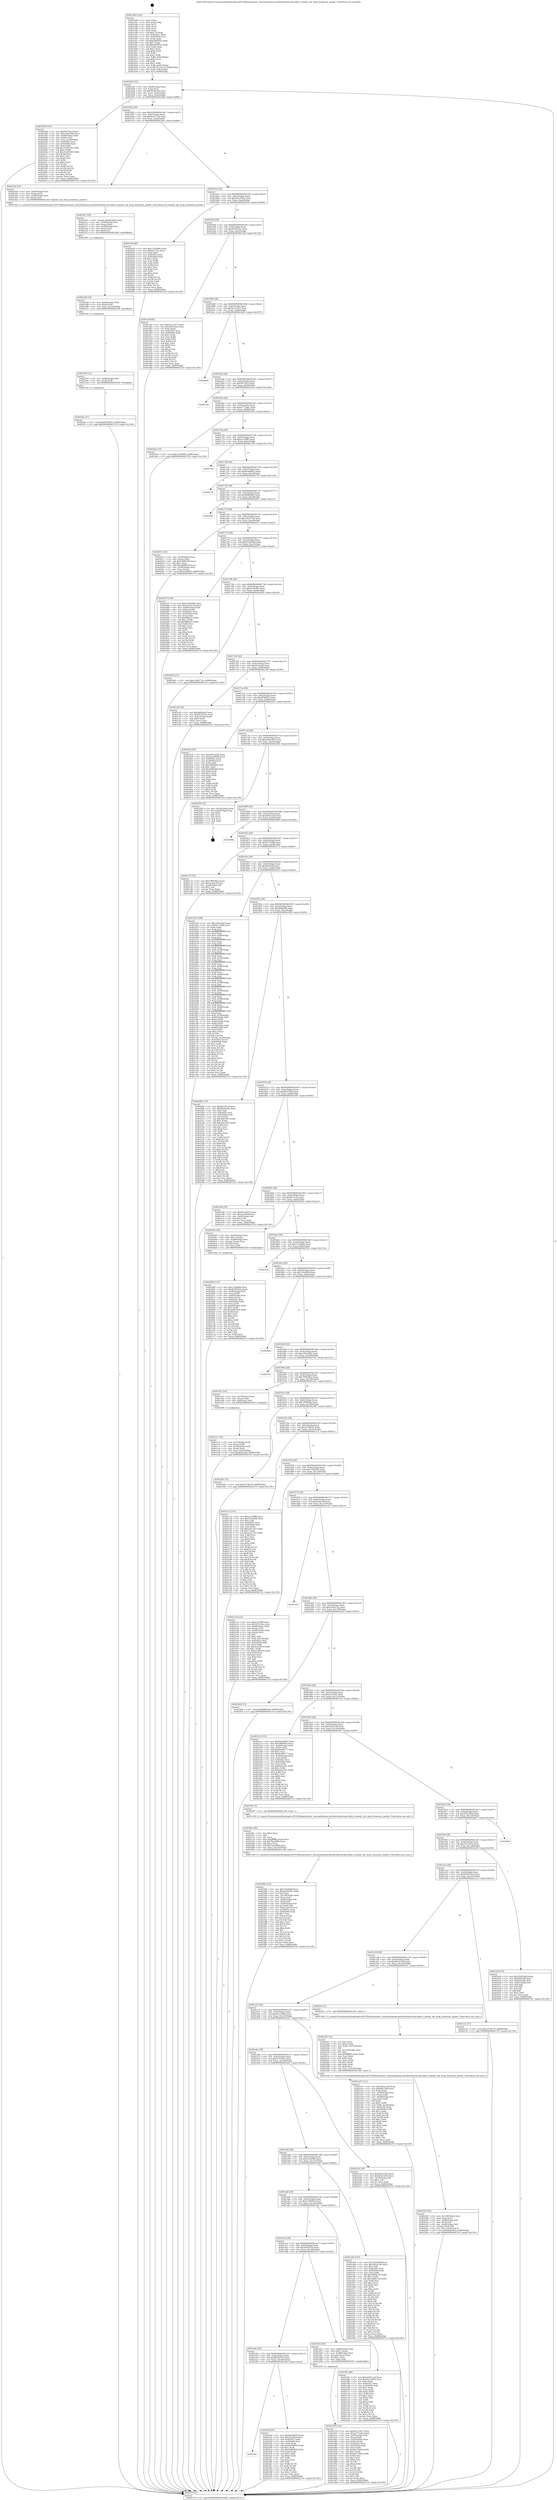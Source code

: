 digraph "0x4015d0" {
  label = "0x4015d0 (/mnt/c/Users/mathe/Desktop/tcc/POCII/binaries/extr_linuxnetbatman-advdistributed-arp-table.h_batadv_dat_drop_broadcast_packet_Final-ollvm.out::main(0))"
  labelloc = "t"
  node[shape=record]

  Entry [label="",width=0.3,height=0.3,shape=circle,fillcolor=black,style=filled]
  "0x401642" [label="{
     0x401642 [32]\l
     | [instrs]\l
     &nbsp;&nbsp;0x401642 \<+6\>: mov -0x88(%rbp),%eax\l
     &nbsp;&nbsp;0x401648 \<+2\>: mov %eax,%ecx\l
     &nbsp;&nbsp;0x40164a \<+6\>: sub $0x9039e58c,%ecx\l
     &nbsp;&nbsp;0x401650 \<+6\>: mov %eax,-0x9c(%rbp)\l
     &nbsp;&nbsp;0x401656 \<+6\>: mov %ecx,-0xa0(%rbp)\l
     &nbsp;&nbsp;0x40165c \<+6\>: je 000000000040258b \<main+0xfbb\>\l
  }"]
  "0x40258b" [label="{
     0x40258b [105]\l
     | [instrs]\l
     &nbsp;&nbsp;0x40258b \<+5\>: mov $0x9fe79a1f,%eax\l
     &nbsp;&nbsp;0x402590 \<+5\>: mov $0xe59a0396,%ecx\l
     &nbsp;&nbsp;0x402595 \<+4\>: mov -0x80(%rbp),%rdx\l
     &nbsp;&nbsp;0x402599 \<+2\>: mov (%rdx),%esi\l
     &nbsp;&nbsp;0x40259b \<+3\>: mov %esi,-0x24(%rbp)\l
     &nbsp;&nbsp;0x40259e \<+7\>: mov 0x40505c,%esi\l
     &nbsp;&nbsp;0x4025a5 \<+7\>: mov 0x405060,%edi\l
     &nbsp;&nbsp;0x4025ac \<+3\>: mov %esi,%r8d\l
     &nbsp;&nbsp;0x4025af \<+7\>: add $0x31a56109,%r8d\l
     &nbsp;&nbsp;0x4025b6 \<+4\>: sub $0x1,%r8d\l
     &nbsp;&nbsp;0x4025ba \<+7\>: sub $0x31a56109,%r8d\l
     &nbsp;&nbsp;0x4025c1 \<+4\>: imul %r8d,%esi\l
     &nbsp;&nbsp;0x4025c5 \<+3\>: and $0x1,%esi\l
     &nbsp;&nbsp;0x4025c8 \<+3\>: cmp $0x0,%esi\l
     &nbsp;&nbsp;0x4025cb \<+4\>: sete %r9b\l
     &nbsp;&nbsp;0x4025cf \<+3\>: cmp $0xa,%edi\l
     &nbsp;&nbsp;0x4025d2 \<+4\>: setl %r10b\l
     &nbsp;&nbsp;0x4025d6 \<+3\>: mov %r9b,%r11b\l
     &nbsp;&nbsp;0x4025d9 \<+3\>: and %r10b,%r11b\l
     &nbsp;&nbsp;0x4025dc \<+3\>: xor %r10b,%r9b\l
     &nbsp;&nbsp;0x4025df \<+3\>: or %r9b,%r11b\l
     &nbsp;&nbsp;0x4025e2 \<+4\>: test $0x1,%r11b\l
     &nbsp;&nbsp;0x4025e6 \<+3\>: cmovne %ecx,%eax\l
     &nbsp;&nbsp;0x4025e9 \<+6\>: mov %eax,-0x88(%rbp)\l
     &nbsp;&nbsp;0x4025ef \<+5\>: jmp 00000000004027c0 \<main+0x11f0\>\l
  }"]
  "0x401662" [label="{
     0x401662 [28]\l
     | [instrs]\l
     &nbsp;&nbsp;0x401662 \<+5\>: jmp 0000000000401667 \<main+0x97\>\l
     &nbsp;&nbsp;0x401667 \<+6\>: mov -0x9c(%rbp),%eax\l
     &nbsp;&nbsp;0x40166d \<+5\>: sub $0x90e41328,%eax\l
     &nbsp;&nbsp;0x401672 \<+6\>: mov %eax,-0xa4(%rbp)\l
     &nbsp;&nbsp;0x401678 \<+6\>: je 00000000004023a4 \<main+0xdd4\>\l
  }"]
  Exit [label="",width=0.3,height=0.3,shape=circle,fillcolor=black,style=filled,peripheries=2]
  "0x4023a4" [label="{
     0x4023a4 [19]\l
     | [instrs]\l
     &nbsp;&nbsp;0x4023a4 \<+4\>: mov -0x60(%rbp),%rax\l
     &nbsp;&nbsp;0x4023a8 \<+3\>: mov (%rax),%rdi\l
     &nbsp;&nbsp;0x4023ab \<+4\>: mov -0x48(%rbp),%rax\l
     &nbsp;&nbsp;0x4023af \<+3\>: mov (%rax),%rsi\l
     &nbsp;&nbsp;0x4023b2 \<+5\>: call 00000000004013e0 \<batadv_dat_drop_broadcast_packet\>\l
     | [calls]\l
     &nbsp;&nbsp;0x4013e0 \{1\} (/mnt/c/Users/mathe/Desktop/tcc/POCII/binaries/extr_linuxnetbatman-advdistributed-arp-table.h_batadv_dat_drop_broadcast_packet_Final-ollvm.out::batadv_dat_drop_broadcast_packet)\l
  }"]
  "0x40167e" [label="{
     0x40167e [28]\l
     | [instrs]\l
     &nbsp;&nbsp;0x40167e \<+5\>: jmp 0000000000401683 \<main+0xb3\>\l
     &nbsp;&nbsp;0x401683 \<+6\>: mov -0x9c(%rbp),%eax\l
     &nbsp;&nbsp;0x401689 \<+5\>: sub $0x931c447b,%eax\l
     &nbsp;&nbsp;0x40168e \<+6\>: mov %eax,-0xa8(%rbp)\l
     &nbsp;&nbsp;0x401694 \<+6\>: je 000000000040203d \<main+0xa6d\>\l
  }"]
  "0x4023f2" [label="{
     0x4023f2 [15]\l
     | [instrs]\l
     &nbsp;&nbsp;0x4023f2 \<+10\>: movl $0xdf780f55,-0x88(%rbp)\l
     &nbsp;&nbsp;0x4023fc \<+5\>: jmp 00000000004027c0 \<main+0x11f0\>\l
  }"]
  "0x40203d" [label="{
     0x40203d [86]\l
     | [instrs]\l
     &nbsp;&nbsp;0x40203d \<+5\>: mov $0x11f24b00,%eax\l
     &nbsp;&nbsp;0x402042 \<+5\>: mov $0xb2c7c5c,%ecx\l
     &nbsp;&nbsp;0x402047 \<+2\>: xor %edx,%edx\l
     &nbsp;&nbsp;0x402049 \<+7\>: mov 0x40505c,%esi\l
     &nbsp;&nbsp;0x402050 \<+7\>: mov 0x405060,%edi\l
     &nbsp;&nbsp;0x402057 \<+3\>: sub $0x1,%edx\l
     &nbsp;&nbsp;0x40205a \<+3\>: mov %esi,%r8d\l
     &nbsp;&nbsp;0x40205d \<+3\>: add %edx,%r8d\l
     &nbsp;&nbsp;0x402060 \<+4\>: imul %r8d,%esi\l
     &nbsp;&nbsp;0x402064 \<+3\>: and $0x1,%esi\l
     &nbsp;&nbsp;0x402067 \<+3\>: cmp $0x0,%esi\l
     &nbsp;&nbsp;0x40206a \<+4\>: sete %r9b\l
     &nbsp;&nbsp;0x40206e \<+3\>: cmp $0xa,%edi\l
     &nbsp;&nbsp;0x402071 \<+4\>: setl %r10b\l
     &nbsp;&nbsp;0x402075 \<+3\>: mov %r9b,%r11b\l
     &nbsp;&nbsp;0x402078 \<+3\>: and %r10b,%r11b\l
     &nbsp;&nbsp;0x40207b \<+3\>: xor %r10b,%r9b\l
     &nbsp;&nbsp;0x40207e \<+3\>: or %r9b,%r11b\l
     &nbsp;&nbsp;0x402081 \<+4\>: test $0x1,%r11b\l
     &nbsp;&nbsp;0x402085 \<+3\>: cmovne %ecx,%eax\l
     &nbsp;&nbsp;0x402088 \<+6\>: mov %eax,-0x88(%rbp)\l
     &nbsp;&nbsp;0x40208e \<+5\>: jmp 00000000004027c0 \<main+0x11f0\>\l
  }"]
  "0x40169a" [label="{
     0x40169a [28]\l
     | [instrs]\l
     &nbsp;&nbsp;0x40169a \<+5\>: jmp 000000000040169f \<main+0xcf\>\l
     &nbsp;&nbsp;0x40169f \<+6\>: mov -0x9c(%rbp),%eax\l
     &nbsp;&nbsp;0x4016a5 \<+5\>: sub $0x991055ec,%eax\l
     &nbsp;&nbsp;0x4016aa \<+6\>: mov %eax,-0xac(%rbp)\l
     &nbsp;&nbsp;0x4016b0 \<+6\>: je 0000000000401cfd \<main+0x72d\>\l
  }"]
  "0x4023e6" [label="{
     0x4023e6 [12]\l
     | [instrs]\l
     &nbsp;&nbsp;0x4023e6 \<+4\>: mov -0x48(%rbp),%rdi\l
     &nbsp;&nbsp;0x4023ea \<+3\>: mov (%rdi),%rdi\l
     &nbsp;&nbsp;0x4023ed \<+5\>: call 0000000000401030 \<free@plt\>\l
     | [calls]\l
     &nbsp;&nbsp;0x401030 \{1\} (unknown)\l
  }"]
  "0x401cfd" [label="{
     0x401cfd [86]\l
     | [instrs]\l
     &nbsp;&nbsp;0x401cfd \<+5\>: mov $0x9a111627,%eax\l
     &nbsp;&nbsp;0x401d02 \<+5\>: mov $0x5df02418,%ecx\l
     &nbsp;&nbsp;0x401d07 \<+2\>: xor %edx,%edx\l
     &nbsp;&nbsp;0x401d09 \<+7\>: mov 0x40505c,%esi\l
     &nbsp;&nbsp;0x401d10 \<+7\>: mov 0x405060,%edi\l
     &nbsp;&nbsp;0x401d17 \<+3\>: sub $0x1,%edx\l
     &nbsp;&nbsp;0x401d1a \<+3\>: mov %esi,%r8d\l
     &nbsp;&nbsp;0x401d1d \<+3\>: add %edx,%r8d\l
     &nbsp;&nbsp;0x401d20 \<+4\>: imul %r8d,%esi\l
     &nbsp;&nbsp;0x401d24 \<+3\>: and $0x1,%esi\l
     &nbsp;&nbsp;0x401d27 \<+3\>: cmp $0x0,%esi\l
     &nbsp;&nbsp;0x401d2a \<+4\>: sete %r9b\l
     &nbsp;&nbsp;0x401d2e \<+3\>: cmp $0xa,%edi\l
     &nbsp;&nbsp;0x401d31 \<+4\>: setl %r10b\l
     &nbsp;&nbsp;0x401d35 \<+3\>: mov %r9b,%r11b\l
     &nbsp;&nbsp;0x401d38 \<+3\>: and %r10b,%r11b\l
     &nbsp;&nbsp;0x401d3b \<+3\>: xor %r10b,%r9b\l
     &nbsp;&nbsp;0x401d3e \<+3\>: or %r9b,%r11b\l
     &nbsp;&nbsp;0x401d41 \<+4\>: test $0x1,%r11b\l
     &nbsp;&nbsp;0x401d45 \<+3\>: cmovne %ecx,%eax\l
     &nbsp;&nbsp;0x401d48 \<+6\>: mov %eax,-0x88(%rbp)\l
     &nbsp;&nbsp;0x401d4e \<+5\>: jmp 00000000004027c0 \<main+0x11f0\>\l
  }"]
  "0x4016b6" [label="{
     0x4016b6 [28]\l
     | [instrs]\l
     &nbsp;&nbsp;0x4016b6 \<+5\>: jmp 00000000004016bb \<main+0xeb\>\l
     &nbsp;&nbsp;0x4016bb \<+6\>: mov -0x9c(%rbp),%eax\l
     &nbsp;&nbsp;0x4016c1 \<+5\>: sub $0x9a111627,%eax\l
     &nbsp;&nbsp;0x4016c6 \<+6\>: mov %eax,-0xb0(%rbp)\l
     &nbsp;&nbsp;0x4016cc \<+6\>: je 0000000000402649 \<main+0x1079\>\l
  }"]
  "0x4023d4" [label="{
     0x4023d4 [18]\l
     | [instrs]\l
     &nbsp;&nbsp;0x4023d4 \<+4\>: mov -0x60(%rbp),%rdi\l
     &nbsp;&nbsp;0x4023d8 \<+3\>: mov (%rdi),%rdi\l
     &nbsp;&nbsp;0x4023db \<+6\>: mov %eax,-0x15c(%rbp)\l
     &nbsp;&nbsp;0x4023e1 \<+5\>: call 0000000000401030 \<free@plt\>\l
     | [calls]\l
     &nbsp;&nbsp;0x401030 \{1\} (unknown)\l
  }"]
  "0x402649" [label="{
     0x402649\l
  }", style=dashed]
  "0x4016d2" [label="{
     0x4016d2 [28]\l
     | [instrs]\l
     &nbsp;&nbsp;0x4016d2 \<+5\>: jmp 00000000004016d7 \<main+0x107\>\l
     &nbsp;&nbsp;0x4016d7 \<+6\>: mov -0x9c(%rbp),%eax\l
     &nbsp;&nbsp;0x4016dd \<+5\>: sub $0x9fe79a1f,%eax\l
     &nbsp;&nbsp;0x4016e2 \<+6\>: mov %eax,-0xb4(%rbp)\l
     &nbsp;&nbsp;0x4016e8 \<+6\>: je 00000000004027ab \<main+0x11db\>\l
  }"]
  "0x4023b7" [label="{
     0x4023b7 [29]\l
     | [instrs]\l
     &nbsp;&nbsp;0x4023b7 \<+10\>: movabs $0x4030b6,%rdi\l
     &nbsp;&nbsp;0x4023c1 \<+4\>: mov -0x38(%rbp),%rsi\l
     &nbsp;&nbsp;0x4023c5 \<+2\>: mov %eax,(%rsi)\l
     &nbsp;&nbsp;0x4023c7 \<+4\>: mov -0x38(%rbp),%rsi\l
     &nbsp;&nbsp;0x4023cb \<+2\>: mov (%rsi),%esi\l
     &nbsp;&nbsp;0x4023cd \<+2\>: mov $0x0,%al\l
     &nbsp;&nbsp;0x4023cf \<+5\>: call 0000000000401040 \<printf@plt\>\l
     | [calls]\l
     &nbsp;&nbsp;0x401040 \{1\} (unknown)\l
  }"]
  "0x4027ab" [label="{
     0x4027ab\l
  }", style=dashed]
  "0x4016ee" [label="{
     0x4016ee [28]\l
     | [instrs]\l
     &nbsp;&nbsp;0x4016ee \<+5\>: jmp 00000000004016f3 \<main+0x123\>\l
     &nbsp;&nbsp;0x4016f3 \<+6\>: mov -0x9c(%rbp),%eax\l
     &nbsp;&nbsp;0x4016f9 \<+5\>: sub $0xa5773ad1,%eax\l
     &nbsp;&nbsp;0x4016fe \<+6\>: mov %eax,-0xb8(%rbp)\l
     &nbsp;&nbsp;0x401704 \<+6\>: je 0000000000401de2 \<main+0x812\>\l
  }"]
  "0x401afa" [label="{
     0x401afa\l
  }", style=dashed]
  "0x401de2" [label="{
     0x401de2 [15]\l
     | [instrs]\l
     &nbsp;&nbsp;0x401de2 \<+10\>: movl $0x5c59f495,-0x88(%rbp)\l
     &nbsp;&nbsp;0x401dec \<+5\>: jmp 00000000004027c0 \<main+0x11f0\>\l
  }"]
  "0x40170a" [label="{
     0x40170a [28]\l
     | [instrs]\l
     &nbsp;&nbsp;0x40170a \<+5\>: jmp 000000000040170f \<main+0x13f\>\l
     &nbsp;&nbsp;0x40170f \<+6\>: mov -0x9c(%rbp),%eax\l
     &nbsp;&nbsp;0x401715 \<+5\>: sub $0xac159ff0,%eax\l
     &nbsp;&nbsp;0x40171a \<+6\>: mov %eax,-0xbc(%rbp)\l
     &nbsp;&nbsp;0x401720 \<+6\>: je 000000000040274b \<main+0x117b\>\l
  }"]
  "0x4022bf" [label="{
     0x4022bf [91]\l
     | [instrs]\l
     &nbsp;&nbsp;0x4022bf \<+5\>: mov $0xba4e6834,%eax\l
     &nbsp;&nbsp;0x4022c4 \<+5\>: mov $0x2e3cffc4,%ecx\l
     &nbsp;&nbsp;0x4022c9 \<+7\>: mov 0x40505c,%edx\l
     &nbsp;&nbsp;0x4022d0 \<+7\>: mov 0x405060,%esi\l
     &nbsp;&nbsp;0x4022d7 \<+2\>: mov %edx,%edi\l
     &nbsp;&nbsp;0x4022d9 \<+6\>: add $0x5e898905,%edi\l
     &nbsp;&nbsp;0x4022df \<+3\>: sub $0x1,%edi\l
     &nbsp;&nbsp;0x4022e2 \<+6\>: sub $0x5e898905,%edi\l
     &nbsp;&nbsp;0x4022e8 \<+3\>: imul %edi,%edx\l
     &nbsp;&nbsp;0x4022eb \<+3\>: and $0x1,%edx\l
     &nbsp;&nbsp;0x4022ee \<+3\>: cmp $0x0,%edx\l
     &nbsp;&nbsp;0x4022f1 \<+4\>: sete %r8b\l
     &nbsp;&nbsp;0x4022f5 \<+3\>: cmp $0xa,%esi\l
     &nbsp;&nbsp;0x4022f8 \<+4\>: setl %r9b\l
     &nbsp;&nbsp;0x4022fc \<+3\>: mov %r8b,%r10b\l
     &nbsp;&nbsp;0x4022ff \<+3\>: and %r9b,%r10b\l
     &nbsp;&nbsp;0x402302 \<+3\>: xor %r9b,%r8b\l
     &nbsp;&nbsp;0x402305 \<+3\>: or %r8b,%r10b\l
     &nbsp;&nbsp;0x402308 \<+4\>: test $0x1,%r10b\l
     &nbsp;&nbsp;0x40230c \<+3\>: cmovne %ecx,%eax\l
     &nbsp;&nbsp;0x40230f \<+6\>: mov %eax,-0x88(%rbp)\l
     &nbsp;&nbsp;0x402315 \<+5\>: jmp 00000000004027c0 \<main+0x11f0\>\l
  }"]
  "0x40274b" [label="{
     0x40274b\l
  }", style=dashed]
  "0x401726" [label="{
     0x401726 [28]\l
     | [instrs]\l
     &nbsp;&nbsp;0x401726 \<+5\>: jmp 000000000040172b \<main+0x15b\>\l
     &nbsp;&nbsp;0x40172b \<+6\>: mov -0x9c(%rbp),%eax\l
     &nbsp;&nbsp;0x401731 \<+5\>: sub $0xba4e6834,%eax\l
     &nbsp;&nbsp;0x401736 \<+6\>: mov %eax,-0xc0(%rbp)\l
     &nbsp;&nbsp;0x40173c \<+6\>: je 0000000000402770 \<main+0x11a0\>\l
  }"]
  "0x402295" [label="{
     0x402295 [42]\l
     | [instrs]\l
     &nbsp;&nbsp;0x402295 \<+6\>: mov -0x158(%rbp),%ecx\l
     &nbsp;&nbsp;0x40229b \<+3\>: imul %eax,%ecx\l
     &nbsp;&nbsp;0x40229e \<+4\>: mov -0x48(%rbp),%r8\l
     &nbsp;&nbsp;0x4022a2 \<+3\>: mov (%r8),%r8\l
     &nbsp;&nbsp;0x4022a5 \<+4\>: mov -0x40(%rbp),%r9\l
     &nbsp;&nbsp;0x4022a9 \<+3\>: movslq (%r9),%r9\l
     &nbsp;&nbsp;0x4022ac \<+4\>: mov %ecx,(%r8,%r9,4)\l
     &nbsp;&nbsp;0x4022b0 \<+10\>: movl $0x6b2d45c4,-0x88(%rbp)\l
     &nbsp;&nbsp;0x4022ba \<+5\>: jmp 00000000004027c0 \<main+0x11f0\>\l
  }"]
  "0x402770" [label="{
     0x402770\l
  }", style=dashed]
  "0x401742" [label="{
     0x401742 [28]\l
     | [instrs]\l
     &nbsp;&nbsp;0x401742 \<+5\>: jmp 0000000000401747 \<main+0x177\>\l
     &nbsp;&nbsp;0x401747 \<+6\>: mov -0x9c(%rbp),%eax\l
     &nbsp;&nbsp;0x40174d \<+5\>: sub $0xbd8fe8a0,%eax\l
     &nbsp;&nbsp;0x401752 \<+6\>: mov %eax,-0xc4(%rbp)\l
     &nbsp;&nbsp;0x401758 \<+6\>: je 0000000000402401 \<main+0xe31\>\l
  }"]
  "0x402261" [label="{
     0x402261 [52]\l
     | [instrs]\l
     &nbsp;&nbsp;0x402261 \<+2\>: xor %ecx,%ecx\l
     &nbsp;&nbsp;0x402263 \<+5\>: mov $0x2,%edx\l
     &nbsp;&nbsp;0x402268 \<+6\>: mov %edx,-0x154(%rbp)\l
     &nbsp;&nbsp;0x40226e \<+1\>: cltd\l
     &nbsp;&nbsp;0x40226f \<+6\>: mov -0x154(%rbp),%esi\l
     &nbsp;&nbsp;0x402275 \<+2\>: idiv %esi\l
     &nbsp;&nbsp;0x402277 \<+6\>: imul $0xfffffffe,%edx,%edx\l
     &nbsp;&nbsp;0x40227d \<+2\>: mov %ecx,%edi\l
     &nbsp;&nbsp;0x40227f \<+2\>: sub %edx,%edi\l
     &nbsp;&nbsp;0x402281 \<+2\>: mov %ecx,%edx\l
     &nbsp;&nbsp;0x402283 \<+3\>: sub $0x1,%edx\l
     &nbsp;&nbsp;0x402286 \<+2\>: add %edx,%edi\l
     &nbsp;&nbsp;0x402288 \<+2\>: sub %edi,%ecx\l
     &nbsp;&nbsp;0x40228a \<+6\>: mov %ecx,-0x158(%rbp)\l
     &nbsp;&nbsp;0x402290 \<+5\>: call 0000000000401160 \<next_i\>\l
     | [calls]\l
     &nbsp;&nbsp;0x401160 \{1\} (/mnt/c/Users/mathe/Desktop/tcc/POCII/binaries/extr_linuxnetbatman-advdistributed-arp-table.h_batadv_dat_drop_broadcast_packet_Final-ollvm.out::next_i)\l
  }"]
  "0x402401" [label="{
     0x402401\l
  }", style=dashed]
  "0x40175e" [label="{
     0x40175e [28]\l
     | [instrs]\l
     &nbsp;&nbsp;0x40175e \<+5\>: jmp 0000000000401763 \<main+0x193\>\l
     &nbsp;&nbsp;0x401763 \<+6\>: mov -0x9c(%rbp),%eax\l
     &nbsp;&nbsp;0x401769 \<+5\>: sub $0xc36d7724,%eax\l
     &nbsp;&nbsp;0x40176e \<+6\>: mov %eax,-0xc8(%rbp)\l
     &nbsp;&nbsp;0x401774 \<+6\>: je 0000000000402013 \<main+0xa43\>\l
  }"]
  "0x4020b0" [label="{
     0x4020b0 [114]\l
     | [instrs]\l
     &nbsp;&nbsp;0x4020b0 \<+5\>: mov $0x11f24b00,%ecx\l
     &nbsp;&nbsp;0x4020b5 \<+5\>: mov $0x4030534a,%edx\l
     &nbsp;&nbsp;0x4020ba \<+4\>: mov -0x48(%rbp),%rdi\l
     &nbsp;&nbsp;0x4020be \<+3\>: mov %rax,(%rdi)\l
     &nbsp;&nbsp;0x4020c1 \<+4\>: mov -0x40(%rbp),%rax\l
     &nbsp;&nbsp;0x4020c5 \<+6\>: movl $0x0,(%rax)\l
     &nbsp;&nbsp;0x4020cb \<+7\>: mov 0x40505c,%esi\l
     &nbsp;&nbsp;0x4020d2 \<+8\>: mov 0x405060,%r8d\l
     &nbsp;&nbsp;0x4020da \<+3\>: mov %esi,%r9d\l
     &nbsp;&nbsp;0x4020dd \<+7\>: sub $0xb9f5cbc6,%r9d\l
     &nbsp;&nbsp;0x4020e4 \<+4\>: sub $0x1,%r9d\l
     &nbsp;&nbsp;0x4020e8 \<+7\>: add $0xb9f5cbc6,%r9d\l
     &nbsp;&nbsp;0x4020ef \<+4\>: imul %r9d,%esi\l
     &nbsp;&nbsp;0x4020f3 \<+3\>: and $0x1,%esi\l
     &nbsp;&nbsp;0x4020f6 \<+3\>: cmp $0x0,%esi\l
     &nbsp;&nbsp;0x4020f9 \<+4\>: sete %r10b\l
     &nbsp;&nbsp;0x4020fd \<+4\>: cmp $0xa,%r8d\l
     &nbsp;&nbsp;0x402101 \<+4\>: setl %r11b\l
     &nbsp;&nbsp;0x402105 \<+3\>: mov %r10b,%bl\l
     &nbsp;&nbsp;0x402108 \<+3\>: and %r11b,%bl\l
     &nbsp;&nbsp;0x40210b \<+3\>: xor %r11b,%r10b\l
     &nbsp;&nbsp;0x40210e \<+3\>: or %r10b,%bl\l
     &nbsp;&nbsp;0x402111 \<+3\>: test $0x1,%bl\l
     &nbsp;&nbsp;0x402114 \<+3\>: cmovne %edx,%ecx\l
     &nbsp;&nbsp;0x402117 \<+6\>: mov %ecx,-0x88(%rbp)\l
     &nbsp;&nbsp;0x40211d \<+5\>: jmp 00000000004027c0 \<main+0x11f0\>\l
  }"]
  "0x402013" [label="{
     0x402013 [42]\l
     | [instrs]\l
     &nbsp;&nbsp;0x402013 \<+4\>: mov -0x58(%rbp),%rax\l
     &nbsp;&nbsp;0x402017 \<+2\>: mov (%rax),%ecx\l
     &nbsp;&nbsp;0x402019 \<+6\>: sub $0x20b865d0,%ecx\l
     &nbsp;&nbsp;0x40201f \<+3\>: add $0x1,%ecx\l
     &nbsp;&nbsp;0x402022 \<+6\>: add $0x20b865d0,%ecx\l
     &nbsp;&nbsp;0x402028 \<+4\>: mov -0x58(%rbp),%rax\l
     &nbsp;&nbsp;0x40202c \<+2\>: mov %ecx,(%rax)\l
     &nbsp;&nbsp;0x40202e \<+10\>: movl $0x5c59f495,-0x88(%rbp)\l
     &nbsp;&nbsp;0x402038 \<+5\>: jmp 00000000004027c0 \<main+0x11f0\>\l
  }"]
  "0x40177a" [label="{
     0x40177a [28]\l
     | [instrs]\l
     &nbsp;&nbsp;0x40177a \<+5\>: jmp 000000000040177f \<main+0x1af\>\l
     &nbsp;&nbsp;0x40177f \<+6\>: mov -0x9c(%rbp),%eax\l
     &nbsp;&nbsp;0x401785 \<+5\>: sub $0xd1b2d9e9,%eax\l
     &nbsp;&nbsp;0x40178a \<+6\>: mov %eax,-0xcc(%rbp)\l
     &nbsp;&nbsp;0x401790 \<+6\>: je 000000000040247f \<main+0xeaf\>\l
  }"]
  "0x401f94" [label="{
     0x401f94 [112]\l
     | [instrs]\l
     &nbsp;&nbsp;0x401f94 \<+5\>: mov $0x120c6b9f,%ecx\l
     &nbsp;&nbsp;0x401f99 \<+5\>: mov $0xd1e919f3,%edx\l
     &nbsp;&nbsp;0x401f9e \<+2\>: xor %esi,%esi\l
     &nbsp;&nbsp;0x401fa0 \<+6\>: mov -0x150(%rbp),%edi\l
     &nbsp;&nbsp;0x401fa6 \<+3\>: imul %eax,%edi\l
     &nbsp;&nbsp;0x401fa9 \<+4\>: mov -0x60(%rbp),%r8\l
     &nbsp;&nbsp;0x401fad \<+3\>: mov (%r8),%r8\l
     &nbsp;&nbsp;0x401fb0 \<+4\>: mov -0x58(%rbp),%r9\l
     &nbsp;&nbsp;0x401fb4 \<+3\>: movslq (%r9),%r9\l
     &nbsp;&nbsp;0x401fb7 \<+4\>: mov %edi,(%r8,%r9,4)\l
     &nbsp;&nbsp;0x401fbb \<+7\>: mov 0x40505c,%eax\l
     &nbsp;&nbsp;0x401fc2 \<+7\>: mov 0x405060,%edi\l
     &nbsp;&nbsp;0x401fc9 \<+3\>: sub $0x1,%esi\l
     &nbsp;&nbsp;0x401fcc \<+3\>: mov %eax,%r10d\l
     &nbsp;&nbsp;0x401fcf \<+3\>: add %esi,%r10d\l
     &nbsp;&nbsp;0x401fd2 \<+4\>: imul %r10d,%eax\l
     &nbsp;&nbsp;0x401fd6 \<+3\>: and $0x1,%eax\l
     &nbsp;&nbsp;0x401fd9 \<+3\>: cmp $0x0,%eax\l
     &nbsp;&nbsp;0x401fdc \<+4\>: sete %r11b\l
     &nbsp;&nbsp;0x401fe0 \<+3\>: cmp $0xa,%edi\l
     &nbsp;&nbsp;0x401fe3 \<+3\>: setl %bl\l
     &nbsp;&nbsp;0x401fe6 \<+3\>: mov %r11b,%r14b\l
     &nbsp;&nbsp;0x401fe9 \<+3\>: and %bl,%r14b\l
     &nbsp;&nbsp;0x401fec \<+3\>: xor %bl,%r11b\l
     &nbsp;&nbsp;0x401fef \<+3\>: or %r11b,%r14b\l
     &nbsp;&nbsp;0x401ff2 \<+4\>: test $0x1,%r14b\l
     &nbsp;&nbsp;0x401ff6 \<+3\>: cmovne %edx,%ecx\l
     &nbsp;&nbsp;0x401ff9 \<+6\>: mov %ecx,-0x88(%rbp)\l
     &nbsp;&nbsp;0x401fff \<+5\>: jmp 00000000004027c0 \<main+0x11f0\>\l
  }"]
  "0x40247f" [label="{
     0x40247f [106]\l
     | [instrs]\l
     &nbsp;&nbsp;0x40247f \<+5\>: mov $0x1855d28b,%eax\l
     &nbsp;&nbsp;0x402484 \<+5\>: mov $0x2e3627aa,%ecx\l
     &nbsp;&nbsp;0x402489 \<+4\>: mov -0x80(%rbp),%rdx\l
     &nbsp;&nbsp;0x40248d \<+6\>: movl $0x0,(%rdx)\l
     &nbsp;&nbsp;0x402493 \<+7\>: mov 0x40505c,%esi\l
     &nbsp;&nbsp;0x40249a \<+7\>: mov 0x405060,%edi\l
     &nbsp;&nbsp;0x4024a1 \<+3\>: mov %esi,%r8d\l
     &nbsp;&nbsp;0x4024a4 \<+7\>: sub $0x6ff0a22,%r8d\l
     &nbsp;&nbsp;0x4024ab \<+4\>: sub $0x1,%r8d\l
     &nbsp;&nbsp;0x4024af \<+7\>: add $0x6ff0a22,%r8d\l
     &nbsp;&nbsp;0x4024b6 \<+4\>: imul %r8d,%esi\l
     &nbsp;&nbsp;0x4024ba \<+3\>: and $0x1,%esi\l
     &nbsp;&nbsp;0x4024bd \<+3\>: cmp $0x0,%esi\l
     &nbsp;&nbsp;0x4024c0 \<+4\>: sete %r9b\l
     &nbsp;&nbsp;0x4024c4 \<+3\>: cmp $0xa,%edi\l
     &nbsp;&nbsp;0x4024c7 \<+4\>: setl %r10b\l
     &nbsp;&nbsp;0x4024cb \<+3\>: mov %r9b,%r11b\l
     &nbsp;&nbsp;0x4024ce \<+3\>: and %r10b,%r11b\l
     &nbsp;&nbsp;0x4024d1 \<+3\>: xor %r10b,%r9b\l
     &nbsp;&nbsp;0x4024d4 \<+3\>: or %r9b,%r11b\l
     &nbsp;&nbsp;0x4024d7 \<+4\>: test $0x1,%r11b\l
     &nbsp;&nbsp;0x4024db \<+3\>: cmovne %ecx,%eax\l
     &nbsp;&nbsp;0x4024de \<+6\>: mov %eax,-0x88(%rbp)\l
     &nbsp;&nbsp;0x4024e4 \<+5\>: jmp 00000000004027c0 \<main+0x11f0\>\l
  }"]
  "0x401796" [label="{
     0x401796 [28]\l
     | [instrs]\l
     &nbsp;&nbsp;0x401796 \<+5\>: jmp 000000000040179b \<main+0x1cb\>\l
     &nbsp;&nbsp;0x40179b \<+6\>: mov -0x9c(%rbp),%eax\l
     &nbsp;&nbsp;0x4017a1 \<+5\>: sub $0xd1e919f3,%eax\l
     &nbsp;&nbsp;0x4017a6 \<+6\>: mov %eax,-0xd0(%rbp)\l
     &nbsp;&nbsp;0x4017ac \<+6\>: je 0000000000402004 \<main+0xa34\>\l
  }"]
  "0x401f6c" [label="{
     0x401f6c [40]\l
     | [instrs]\l
     &nbsp;&nbsp;0x401f6c \<+5\>: mov $0x2,%ecx\l
     &nbsp;&nbsp;0x401f71 \<+1\>: cltd\l
     &nbsp;&nbsp;0x401f72 \<+2\>: idiv %ecx\l
     &nbsp;&nbsp;0x401f74 \<+6\>: imul $0xfffffffe,%edx,%ecx\l
     &nbsp;&nbsp;0x401f7a \<+6\>: sub $0x7bae9f68,%ecx\l
     &nbsp;&nbsp;0x401f80 \<+3\>: add $0x1,%ecx\l
     &nbsp;&nbsp;0x401f83 \<+6\>: add $0x7bae9f68,%ecx\l
     &nbsp;&nbsp;0x401f89 \<+6\>: mov %ecx,-0x150(%rbp)\l
     &nbsp;&nbsp;0x401f8f \<+5\>: call 0000000000401160 \<next_i\>\l
     | [calls]\l
     &nbsp;&nbsp;0x401160 \{1\} (/mnt/c/Users/mathe/Desktop/tcc/POCII/binaries/extr_linuxnetbatman-advdistributed-arp-table.h_batadv_dat_drop_broadcast_packet_Final-ollvm.out::next_i)\l
  }"]
  "0x402004" [label="{
     0x402004 [15]\l
     | [instrs]\l
     &nbsp;&nbsp;0x402004 \<+10\>: movl $0xc36d7724,-0x88(%rbp)\l
     &nbsp;&nbsp;0x40200e \<+5\>: jmp 00000000004027c0 \<main+0x11f0\>\l
  }"]
  "0x4017b2" [label="{
     0x4017b2 [28]\l
     | [instrs]\l
     &nbsp;&nbsp;0x4017b2 \<+5\>: jmp 00000000004017b7 \<main+0x1e7\>\l
     &nbsp;&nbsp;0x4017b7 \<+6\>: mov -0x9c(%rbp),%eax\l
     &nbsp;&nbsp;0x4017bd \<+5\>: sub $0xdeb7aa4f,%eax\l
     &nbsp;&nbsp;0x4017c2 \<+6\>: mov %eax,-0xd4(%rbp)\l
     &nbsp;&nbsp;0x4017c8 \<+6\>: je 0000000000401cdf \<main+0x70f\>\l
  }"]
  "0x401d70" [label="{
     0x401d70 [114]\l
     | [instrs]\l
     &nbsp;&nbsp;0x401d70 \<+5\>: mov $0x9a111627,%ecx\l
     &nbsp;&nbsp;0x401d75 \<+5\>: mov $0xa5773ad1,%edx\l
     &nbsp;&nbsp;0x401d7a \<+4\>: mov -0x60(%rbp),%rdi\l
     &nbsp;&nbsp;0x401d7e \<+3\>: mov %rax,(%rdi)\l
     &nbsp;&nbsp;0x401d81 \<+4\>: mov -0x58(%rbp),%rax\l
     &nbsp;&nbsp;0x401d85 \<+6\>: movl $0x0,(%rax)\l
     &nbsp;&nbsp;0x401d8b \<+7\>: mov 0x40505c,%esi\l
     &nbsp;&nbsp;0x401d92 \<+8\>: mov 0x405060,%r8d\l
     &nbsp;&nbsp;0x401d9a \<+3\>: mov %esi,%r9d\l
     &nbsp;&nbsp;0x401d9d \<+7\>: add $0xd5e79d4a,%r9d\l
     &nbsp;&nbsp;0x401da4 \<+4\>: sub $0x1,%r9d\l
     &nbsp;&nbsp;0x401da8 \<+7\>: sub $0xd5e79d4a,%r9d\l
     &nbsp;&nbsp;0x401daf \<+4\>: imul %r9d,%esi\l
     &nbsp;&nbsp;0x401db3 \<+3\>: and $0x1,%esi\l
     &nbsp;&nbsp;0x401db6 \<+3\>: cmp $0x0,%esi\l
     &nbsp;&nbsp;0x401db9 \<+4\>: sete %r10b\l
     &nbsp;&nbsp;0x401dbd \<+4\>: cmp $0xa,%r8d\l
     &nbsp;&nbsp;0x401dc1 \<+4\>: setl %r11b\l
     &nbsp;&nbsp;0x401dc5 \<+3\>: mov %r10b,%bl\l
     &nbsp;&nbsp;0x401dc8 \<+3\>: and %r11b,%bl\l
     &nbsp;&nbsp;0x401dcb \<+3\>: xor %r11b,%r10b\l
     &nbsp;&nbsp;0x401dce \<+3\>: or %r10b,%bl\l
     &nbsp;&nbsp;0x401dd1 \<+3\>: test $0x1,%bl\l
     &nbsp;&nbsp;0x401dd4 \<+3\>: cmovne %edx,%ecx\l
     &nbsp;&nbsp;0x401dd7 \<+6\>: mov %ecx,-0x88(%rbp)\l
     &nbsp;&nbsp;0x401ddd \<+5\>: jmp 00000000004027c0 \<main+0x11f0\>\l
  }"]
  "0x401cdf" [label="{
     0x401cdf [30]\l
     | [instrs]\l
     &nbsp;&nbsp;0x401cdf \<+5\>: mov $0xbd8fe8a0,%eax\l
     &nbsp;&nbsp;0x401ce4 \<+5\>: mov $0x991055ec,%ecx\l
     &nbsp;&nbsp;0x401ce9 \<+3\>: mov -0x2c(%rbp),%edx\l
     &nbsp;&nbsp;0x401cec \<+3\>: cmp $0x0,%edx\l
     &nbsp;&nbsp;0x401cef \<+3\>: cmove %ecx,%eax\l
     &nbsp;&nbsp;0x401cf2 \<+6\>: mov %eax,-0x88(%rbp)\l
     &nbsp;&nbsp;0x401cf8 \<+5\>: jmp 00000000004027c0 \<main+0x11f0\>\l
  }"]
  "0x4017ce" [label="{
     0x4017ce [28]\l
     | [instrs]\l
     &nbsp;&nbsp;0x4017ce \<+5\>: jmp 00000000004017d3 \<main+0x203\>\l
     &nbsp;&nbsp;0x4017d3 \<+6\>: mov -0x9c(%rbp),%eax\l
     &nbsp;&nbsp;0x4017d9 \<+5\>: sub $0xdf780f55,%eax\l
     &nbsp;&nbsp;0x4017de \<+6\>: mov %eax,-0xd8(%rbp)\l
     &nbsp;&nbsp;0x4017e4 \<+6\>: je 0000000000402424 \<main+0xe54\>\l
  }"]
  "0x401ade" [label="{
     0x401ade [28]\l
     | [instrs]\l
     &nbsp;&nbsp;0x401ade \<+5\>: jmp 0000000000401ae3 \<main+0x513\>\l
     &nbsp;&nbsp;0x401ae3 \<+6\>: mov -0x9c(%rbp),%eax\l
     &nbsp;&nbsp;0x401ae9 \<+5\>: sub $0x6b2d45c4,%eax\l
     &nbsp;&nbsp;0x401aee \<+6\>: mov %eax,-0x148(%rbp)\l
     &nbsp;&nbsp;0x401af4 \<+6\>: je 00000000004022bf \<main+0xcef\>\l
  }"]
  "0x402424" [label="{
     0x402424 [91]\l
     | [instrs]\l
     &nbsp;&nbsp;0x402424 \<+5\>: mov $0x1855d28b,%eax\l
     &nbsp;&nbsp;0x402429 \<+5\>: mov $0xd1b2d9e9,%ecx\l
     &nbsp;&nbsp;0x40242e \<+7\>: mov 0x40505c,%edx\l
     &nbsp;&nbsp;0x402435 \<+7\>: mov 0x405060,%esi\l
     &nbsp;&nbsp;0x40243c \<+2\>: mov %edx,%edi\l
     &nbsp;&nbsp;0x40243e \<+6\>: sub $0xc0f89dd4,%edi\l
     &nbsp;&nbsp;0x402444 \<+3\>: sub $0x1,%edi\l
     &nbsp;&nbsp;0x402447 \<+6\>: add $0xc0f89dd4,%edi\l
     &nbsp;&nbsp;0x40244d \<+3\>: imul %edi,%edx\l
     &nbsp;&nbsp;0x402450 \<+3\>: and $0x1,%edx\l
     &nbsp;&nbsp;0x402453 \<+3\>: cmp $0x0,%edx\l
     &nbsp;&nbsp;0x402456 \<+4\>: sete %r8b\l
     &nbsp;&nbsp;0x40245a \<+3\>: cmp $0xa,%esi\l
     &nbsp;&nbsp;0x40245d \<+4\>: setl %r9b\l
     &nbsp;&nbsp;0x402461 \<+3\>: mov %r8b,%r10b\l
     &nbsp;&nbsp;0x402464 \<+3\>: and %r9b,%r10b\l
     &nbsp;&nbsp;0x402467 \<+3\>: xor %r9b,%r8b\l
     &nbsp;&nbsp;0x40246a \<+3\>: or %r8b,%r10b\l
     &nbsp;&nbsp;0x40246d \<+4\>: test $0x1,%r10b\l
     &nbsp;&nbsp;0x402471 \<+3\>: cmovne %ecx,%eax\l
     &nbsp;&nbsp;0x402474 \<+6\>: mov %eax,-0x88(%rbp)\l
     &nbsp;&nbsp;0x40247a \<+5\>: jmp 00000000004027c0 \<main+0x11f0\>\l
  }"]
  "0x4017ea" [label="{
     0x4017ea [28]\l
     | [instrs]\l
     &nbsp;&nbsp;0x4017ea \<+5\>: jmp 00000000004017ef \<main+0x21f\>\l
     &nbsp;&nbsp;0x4017ef \<+6\>: mov -0x9c(%rbp),%eax\l
     &nbsp;&nbsp;0x4017f5 \<+5\>: sub $0xe59a0396,%eax\l
     &nbsp;&nbsp;0x4017fa \<+6\>: mov %eax,-0xdc(%rbp)\l
     &nbsp;&nbsp;0x401800 \<+6\>: je 00000000004025f4 \<main+0x1024\>\l
  }"]
  "0x401d53" [label="{
     0x401d53 [29]\l
     | [instrs]\l
     &nbsp;&nbsp;0x401d53 \<+4\>: mov -0x68(%rbp),%rax\l
     &nbsp;&nbsp;0x401d57 \<+6\>: movl $0x1,(%rax)\l
     &nbsp;&nbsp;0x401d5d \<+4\>: mov -0x68(%rbp),%rax\l
     &nbsp;&nbsp;0x401d61 \<+3\>: movslq (%rax),%rax\l
     &nbsp;&nbsp;0x401d64 \<+4\>: shl $0x2,%rax\l
     &nbsp;&nbsp;0x401d68 \<+3\>: mov %rax,%rdi\l
     &nbsp;&nbsp;0x401d6b \<+5\>: call 0000000000401050 \<malloc@plt\>\l
     | [calls]\l
     &nbsp;&nbsp;0x401050 \{1\} (unknown)\l
  }"]
  "0x4025f4" [label="{
     0x4025f4 [16]\l
     | [instrs]\l
     &nbsp;&nbsp;0x4025f4 \<+3\>: mov -0x24(%rbp),%eax\l
     &nbsp;&nbsp;0x4025f7 \<+4\>: lea -0x20(%rbp),%rsp\l
     &nbsp;&nbsp;0x4025fb \<+1\>: pop %rbx\l
     &nbsp;&nbsp;0x4025fc \<+2\>: pop %r12\l
     &nbsp;&nbsp;0x4025fe \<+2\>: pop %r14\l
     &nbsp;&nbsp;0x402600 \<+2\>: pop %r15\l
     &nbsp;&nbsp;0x402602 \<+1\>: pop %rbp\l
     &nbsp;&nbsp;0x402603 \<+1\>: ret\l
  }"]
  "0x401806" [label="{
     0x401806 [28]\l
     | [instrs]\l
     &nbsp;&nbsp;0x401806 \<+5\>: jmp 000000000040180b \<main+0x23b\>\l
     &nbsp;&nbsp;0x40180b \<+6\>: mov -0x9c(%rbp),%eax\l
     &nbsp;&nbsp;0x401811 \<+5\>: sub $0xeb651a3d,%eax\l
     &nbsp;&nbsp;0x401816 \<+6\>: mov %eax,-0xe0(%rbp)\l
     &nbsp;&nbsp;0x40181c \<+6\>: je 0000000000402686 \<main+0x10b6\>\l
  }"]
  "0x401ac2" [label="{
     0x401ac2 [28]\l
     | [instrs]\l
     &nbsp;&nbsp;0x401ac2 \<+5\>: jmp 0000000000401ac7 \<main+0x4f7\>\l
     &nbsp;&nbsp;0x401ac7 \<+6\>: mov -0x9c(%rbp),%eax\l
     &nbsp;&nbsp;0x401acd \<+5\>: sub $0x5df02418,%eax\l
     &nbsp;&nbsp;0x401ad2 \<+6\>: mov %eax,-0x144(%rbp)\l
     &nbsp;&nbsp;0x401ad8 \<+6\>: je 0000000000401d53 \<main+0x783\>\l
  }"]
  "0x402686" [label="{
     0x402686\l
  }", style=dashed]
  "0x401822" [label="{
     0x401822 [28]\l
     | [instrs]\l
     &nbsp;&nbsp;0x401822 \<+5\>: jmp 0000000000401827 \<main+0x257\>\l
     &nbsp;&nbsp;0x401827 \<+6\>: mov -0x9c(%rbp),%eax\l
     &nbsp;&nbsp;0x40182d \<+5\>: sub $0xf42718d6,%eax\l
     &nbsp;&nbsp;0x401832 \<+6\>: mov %eax,-0xe4(%rbp)\l
     &nbsp;&nbsp;0x401838 \<+6\>: je 0000000000401c75 \<main+0x6a5\>\l
  }"]
  "0x401df1" [label="{
     0x401df1 [86]\l
     | [instrs]\l
     &nbsp;&nbsp;0x401df1 \<+5\>: mov $0xeb651a3d,%eax\l
     &nbsp;&nbsp;0x401df6 \<+5\>: mov $0x4ac239d4,%ecx\l
     &nbsp;&nbsp;0x401dfb \<+2\>: xor %edx,%edx\l
     &nbsp;&nbsp;0x401dfd \<+7\>: mov 0x40505c,%esi\l
     &nbsp;&nbsp;0x401e04 \<+7\>: mov 0x405060,%edi\l
     &nbsp;&nbsp;0x401e0b \<+3\>: sub $0x1,%edx\l
     &nbsp;&nbsp;0x401e0e \<+3\>: mov %esi,%r8d\l
     &nbsp;&nbsp;0x401e11 \<+3\>: add %edx,%r8d\l
     &nbsp;&nbsp;0x401e14 \<+4\>: imul %r8d,%esi\l
     &nbsp;&nbsp;0x401e18 \<+3\>: and $0x1,%esi\l
     &nbsp;&nbsp;0x401e1b \<+3\>: cmp $0x0,%esi\l
     &nbsp;&nbsp;0x401e1e \<+4\>: sete %r9b\l
     &nbsp;&nbsp;0x401e22 \<+3\>: cmp $0xa,%edi\l
     &nbsp;&nbsp;0x401e25 \<+4\>: setl %r10b\l
     &nbsp;&nbsp;0x401e29 \<+3\>: mov %r9b,%r11b\l
     &nbsp;&nbsp;0x401e2c \<+3\>: and %r10b,%r11b\l
     &nbsp;&nbsp;0x401e2f \<+3\>: xor %r10b,%r9b\l
     &nbsp;&nbsp;0x401e32 \<+3\>: or %r9b,%r11b\l
     &nbsp;&nbsp;0x401e35 \<+4\>: test $0x1,%r11b\l
     &nbsp;&nbsp;0x401e39 \<+3\>: cmovne %ecx,%eax\l
     &nbsp;&nbsp;0x401e3c \<+6\>: mov %eax,-0x88(%rbp)\l
     &nbsp;&nbsp;0x401e42 \<+5\>: jmp 00000000004027c0 \<main+0x11f0\>\l
  }"]
  "0x401c75" [label="{
     0x401c75 [30]\l
     | [instrs]\l
     &nbsp;&nbsp;0x401c75 \<+5\>: mov $0x189838e2,%eax\l
     &nbsp;&nbsp;0x401c7a \<+5\>: mov $0x2c2ba1ff,%ecx\l
     &nbsp;&nbsp;0x401c7f \<+3\>: mov -0x2d(%rbp),%dl\l
     &nbsp;&nbsp;0x401c82 \<+3\>: test $0x1,%dl\l
     &nbsp;&nbsp;0x401c85 \<+3\>: cmovne %ecx,%eax\l
     &nbsp;&nbsp;0x401c88 \<+6\>: mov %eax,-0x88(%rbp)\l
     &nbsp;&nbsp;0x401c8e \<+5\>: jmp 00000000004027c0 \<main+0x11f0\>\l
  }"]
  "0x40183e" [label="{
     0x40183e [28]\l
     | [instrs]\l
     &nbsp;&nbsp;0x40183e \<+5\>: jmp 0000000000401843 \<main+0x273\>\l
     &nbsp;&nbsp;0x401843 \<+6\>: mov -0x9c(%rbp),%eax\l
     &nbsp;&nbsp;0x401849 \<+5\>: sub $0xf6fcf34b,%eax\l
     &nbsp;&nbsp;0x40184e \<+6\>: mov %eax,-0xe8(%rbp)\l
     &nbsp;&nbsp;0x401854 \<+6\>: je 0000000000401b55 \<main+0x585\>\l
  }"]
  "0x401aa6" [label="{
     0x401aa6 [28]\l
     | [instrs]\l
     &nbsp;&nbsp;0x401aa6 \<+5\>: jmp 0000000000401aab \<main+0x4db\>\l
     &nbsp;&nbsp;0x401aab \<+6\>: mov -0x9c(%rbp),%eax\l
     &nbsp;&nbsp;0x401ab1 \<+5\>: sub $0x5c59f495,%eax\l
     &nbsp;&nbsp;0x401ab6 \<+6\>: mov %eax,-0x140(%rbp)\l
     &nbsp;&nbsp;0x401abc \<+6\>: je 0000000000401df1 \<main+0x821\>\l
  }"]
  "0x401b55" [label="{
     0x401b55 [288]\l
     | [instrs]\l
     &nbsp;&nbsp;0x401b55 \<+5\>: mov $0x35923d2d,%eax\l
     &nbsp;&nbsp;0x401b5a \<+5\>: mov $0xf42718d6,%ecx\l
     &nbsp;&nbsp;0x401b5f \<+2\>: xor %edx,%edx\l
     &nbsp;&nbsp;0x401b61 \<+3\>: mov %rsp,%rsi\l
     &nbsp;&nbsp;0x401b64 \<+4\>: add $0xfffffffffffffff0,%rsi\l
     &nbsp;&nbsp;0x401b68 \<+3\>: mov %rsi,%rsp\l
     &nbsp;&nbsp;0x401b6b \<+4\>: mov %rsi,-0x80(%rbp)\l
     &nbsp;&nbsp;0x401b6f \<+3\>: mov %rsp,%rsi\l
     &nbsp;&nbsp;0x401b72 \<+4\>: add $0xfffffffffffffff0,%rsi\l
     &nbsp;&nbsp;0x401b76 \<+3\>: mov %rsi,%rsp\l
     &nbsp;&nbsp;0x401b79 \<+3\>: mov %rsp,%rdi\l
     &nbsp;&nbsp;0x401b7c \<+4\>: add $0xfffffffffffffff0,%rdi\l
     &nbsp;&nbsp;0x401b80 \<+3\>: mov %rdi,%rsp\l
     &nbsp;&nbsp;0x401b83 \<+4\>: mov %rdi,-0x78(%rbp)\l
     &nbsp;&nbsp;0x401b87 \<+3\>: mov %rsp,%rdi\l
     &nbsp;&nbsp;0x401b8a \<+4\>: add $0xfffffffffffffff0,%rdi\l
     &nbsp;&nbsp;0x401b8e \<+3\>: mov %rdi,%rsp\l
     &nbsp;&nbsp;0x401b91 \<+4\>: mov %rdi,-0x70(%rbp)\l
     &nbsp;&nbsp;0x401b95 \<+3\>: mov %rsp,%rdi\l
     &nbsp;&nbsp;0x401b98 \<+4\>: add $0xfffffffffffffff0,%rdi\l
     &nbsp;&nbsp;0x401b9c \<+3\>: mov %rdi,%rsp\l
     &nbsp;&nbsp;0x401b9f \<+4\>: mov %rdi,-0x68(%rbp)\l
     &nbsp;&nbsp;0x401ba3 \<+3\>: mov %rsp,%rdi\l
     &nbsp;&nbsp;0x401ba6 \<+4\>: add $0xfffffffffffffff0,%rdi\l
     &nbsp;&nbsp;0x401baa \<+3\>: mov %rdi,%rsp\l
     &nbsp;&nbsp;0x401bad \<+4\>: mov %rdi,-0x60(%rbp)\l
     &nbsp;&nbsp;0x401bb1 \<+3\>: mov %rsp,%rdi\l
     &nbsp;&nbsp;0x401bb4 \<+4\>: add $0xfffffffffffffff0,%rdi\l
     &nbsp;&nbsp;0x401bb8 \<+3\>: mov %rdi,%rsp\l
     &nbsp;&nbsp;0x401bbb \<+4\>: mov %rdi,-0x58(%rbp)\l
     &nbsp;&nbsp;0x401bbf \<+3\>: mov %rsp,%rdi\l
     &nbsp;&nbsp;0x401bc2 \<+4\>: add $0xfffffffffffffff0,%rdi\l
     &nbsp;&nbsp;0x401bc6 \<+3\>: mov %rdi,%rsp\l
     &nbsp;&nbsp;0x401bc9 \<+4\>: mov %rdi,-0x50(%rbp)\l
     &nbsp;&nbsp;0x401bcd \<+3\>: mov %rsp,%rdi\l
     &nbsp;&nbsp;0x401bd0 \<+4\>: add $0xfffffffffffffff0,%rdi\l
     &nbsp;&nbsp;0x401bd4 \<+3\>: mov %rdi,%rsp\l
     &nbsp;&nbsp;0x401bd7 \<+4\>: mov %rdi,-0x48(%rbp)\l
     &nbsp;&nbsp;0x401bdb \<+3\>: mov %rsp,%rdi\l
     &nbsp;&nbsp;0x401bde \<+4\>: add $0xfffffffffffffff0,%rdi\l
     &nbsp;&nbsp;0x401be2 \<+3\>: mov %rdi,%rsp\l
     &nbsp;&nbsp;0x401be5 \<+4\>: mov %rdi,-0x40(%rbp)\l
     &nbsp;&nbsp;0x401be9 \<+3\>: mov %rsp,%rdi\l
     &nbsp;&nbsp;0x401bec \<+4\>: add $0xfffffffffffffff0,%rdi\l
     &nbsp;&nbsp;0x401bf0 \<+3\>: mov %rdi,%rsp\l
     &nbsp;&nbsp;0x401bf3 \<+4\>: mov %rdi,-0x38(%rbp)\l
     &nbsp;&nbsp;0x401bf7 \<+4\>: mov -0x80(%rbp),%rdi\l
     &nbsp;&nbsp;0x401bfb \<+6\>: movl $0x0,(%rdi)\l
     &nbsp;&nbsp;0x401c01 \<+7\>: mov -0x8c(%rbp),%r8d\l
     &nbsp;&nbsp;0x401c08 \<+3\>: mov %r8d,(%rsi)\l
     &nbsp;&nbsp;0x401c0b \<+4\>: mov -0x78(%rbp),%rdi\l
     &nbsp;&nbsp;0x401c0f \<+7\>: mov -0x98(%rbp),%r9\l
     &nbsp;&nbsp;0x401c16 \<+3\>: mov %r9,(%rdi)\l
     &nbsp;&nbsp;0x401c19 \<+3\>: cmpl $0x2,(%rsi)\l
     &nbsp;&nbsp;0x401c1c \<+4\>: setne %r10b\l
     &nbsp;&nbsp;0x401c20 \<+4\>: and $0x1,%r10b\l
     &nbsp;&nbsp;0x401c24 \<+4\>: mov %r10b,-0x2d(%rbp)\l
     &nbsp;&nbsp;0x401c28 \<+8\>: mov 0x40505c,%r11d\l
     &nbsp;&nbsp;0x401c30 \<+7\>: mov 0x405060,%ebx\l
     &nbsp;&nbsp;0x401c37 \<+3\>: sub $0x1,%edx\l
     &nbsp;&nbsp;0x401c3a \<+3\>: mov %r11d,%r14d\l
     &nbsp;&nbsp;0x401c3d \<+3\>: add %edx,%r14d\l
     &nbsp;&nbsp;0x401c40 \<+4\>: imul %r14d,%r11d\l
     &nbsp;&nbsp;0x401c44 \<+4\>: and $0x1,%r11d\l
     &nbsp;&nbsp;0x401c48 \<+4\>: cmp $0x0,%r11d\l
     &nbsp;&nbsp;0x401c4c \<+4\>: sete %r10b\l
     &nbsp;&nbsp;0x401c50 \<+3\>: cmp $0xa,%ebx\l
     &nbsp;&nbsp;0x401c53 \<+4\>: setl %r15b\l
     &nbsp;&nbsp;0x401c57 \<+3\>: mov %r10b,%r12b\l
     &nbsp;&nbsp;0x401c5a \<+3\>: and %r15b,%r12b\l
     &nbsp;&nbsp;0x401c5d \<+3\>: xor %r15b,%r10b\l
     &nbsp;&nbsp;0x401c60 \<+3\>: or %r10b,%r12b\l
     &nbsp;&nbsp;0x401c63 \<+4\>: test $0x1,%r12b\l
     &nbsp;&nbsp;0x401c67 \<+3\>: cmovne %ecx,%eax\l
     &nbsp;&nbsp;0x401c6a \<+6\>: mov %eax,-0x88(%rbp)\l
     &nbsp;&nbsp;0x401c70 \<+5\>: jmp 00000000004027c0 \<main+0x11f0\>\l
  }"]
  "0x40185a" [label="{
     0x40185a [28]\l
     | [instrs]\l
     &nbsp;&nbsp;0x40185a \<+5\>: jmp 000000000040185f \<main+0x28f\>\l
     &nbsp;&nbsp;0x40185f \<+6\>: mov -0x9c(%rbp),%eax\l
     &nbsp;&nbsp;0x401865 \<+5\>: sub $0xfd960e08,%eax\l
     &nbsp;&nbsp;0x40186a \<+6\>: mov %eax,-0xec(%rbp)\l
     &nbsp;&nbsp;0x401870 \<+6\>: je 00000000004024f8 \<main+0xf28\>\l
  }"]
  "0x401ed4" [label="{
     0x401ed4 [147]\l
     | [instrs]\l
     &nbsp;&nbsp;0x401ed4 \<+5\>: mov $0x120c6b9f,%eax\l
     &nbsp;&nbsp;0x401ed9 \<+5\>: mov $0x34d3cc38,%ecx\l
     &nbsp;&nbsp;0x401ede \<+2\>: mov $0x1,%dl\l
     &nbsp;&nbsp;0x401ee0 \<+7\>: mov 0x40505c,%esi\l
     &nbsp;&nbsp;0x401ee7 \<+7\>: mov 0x405060,%edi\l
     &nbsp;&nbsp;0x401eee \<+3\>: mov %esi,%r8d\l
     &nbsp;&nbsp;0x401ef1 \<+7\>: add $0x30d9e7e0,%r8d\l
     &nbsp;&nbsp;0x401ef8 \<+4\>: sub $0x1,%r8d\l
     &nbsp;&nbsp;0x401efc \<+7\>: sub $0x30d9e7e0,%r8d\l
     &nbsp;&nbsp;0x401f03 \<+4\>: imul %r8d,%esi\l
     &nbsp;&nbsp;0x401f07 \<+3\>: and $0x1,%esi\l
     &nbsp;&nbsp;0x401f0a \<+3\>: cmp $0x0,%esi\l
     &nbsp;&nbsp;0x401f0d \<+4\>: sete %r9b\l
     &nbsp;&nbsp;0x401f11 \<+3\>: cmp $0xa,%edi\l
     &nbsp;&nbsp;0x401f14 \<+4\>: setl %r10b\l
     &nbsp;&nbsp;0x401f18 \<+3\>: mov %r9b,%r11b\l
     &nbsp;&nbsp;0x401f1b \<+4\>: xor $0xff,%r11b\l
     &nbsp;&nbsp;0x401f1f \<+3\>: mov %r10b,%bl\l
     &nbsp;&nbsp;0x401f22 \<+3\>: xor $0xff,%bl\l
     &nbsp;&nbsp;0x401f25 \<+3\>: xor $0x0,%dl\l
     &nbsp;&nbsp;0x401f28 \<+3\>: mov %r11b,%r14b\l
     &nbsp;&nbsp;0x401f2b \<+4\>: and $0x0,%r14b\l
     &nbsp;&nbsp;0x401f2f \<+3\>: and %dl,%r9b\l
     &nbsp;&nbsp;0x401f32 \<+3\>: mov %bl,%r15b\l
     &nbsp;&nbsp;0x401f35 \<+4\>: and $0x0,%r15b\l
     &nbsp;&nbsp;0x401f39 \<+3\>: and %dl,%r10b\l
     &nbsp;&nbsp;0x401f3c \<+3\>: or %r9b,%r14b\l
     &nbsp;&nbsp;0x401f3f \<+3\>: or %r10b,%r15b\l
     &nbsp;&nbsp;0x401f42 \<+3\>: xor %r15b,%r14b\l
     &nbsp;&nbsp;0x401f45 \<+3\>: or %bl,%r11b\l
     &nbsp;&nbsp;0x401f48 \<+4\>: xor $0xff,%r11b\l
     &nbsp;&nbsp;0x401f4c \<+3\>: or $0x0,%dl\l
     &nbsp;&nbsp;0x401f4f \<+3\>: and %dl,%r11b\l
     &nbsp;&nbsp;0x401f52 \<+3\>: or %r11b,%r14b\l
     &nbsp;&nbsp;0x401f55 \<+4\>: test $0x1,%r14b\l
     &nbsp;&nbsp;0x401f59 \<+3\>: cmovne %ecx,%eax\l
     &nbsp;&nbsp;0x401f5c \<+6\>: mov %eax,-0x88(%rbp)\l
     &nbsp;&nbsp;0x401f62 \<+5\>: jmp 00000000004027c0 \<main+0x11f0\>\l
  }"]
  "0x4024f8" [label="{
     0x4024f8 [147]\l
     | [instrs]\l
     &nbsp;&nbsp;0x4024f8 \<+5\>: mov $0x9fe79a1f,%eax\l
     &nbsp;&nbsp;0x4024fd \<+5\>: mov $0x9039e58c,%ecx\l
     &nbsp;&nbsp;0x402502 \<+2\>: mov $0x1,%dl\l
     &nbsp;&nbsp;0x402504 \<+7\>: mov 0x40505c,%esi\l
     &nbsp;&nbsp;0x40250b \<+7\>: mov 0x405060,%edi\l
     &nbsp;&nbsp;0x402512 \<+3\>: mov %esi,%r8d\l
     &nbsp;&nbsp;0x402515 \<+7\>: sub $0xcf4a7853,%r8d\l
     &nbsp;&nbsp;0x40251c \<+4\>: sub $0x1,%r8d\l
     &nbsp;&nbsp;0x402520 \<+7\>: add $0xcf4a7853,%r8d\l
     &nbsp;&nbsp;0x402527 \<+4\>: imul %r8d,%esi\l
     &nbsp;&nbsp;0x40252b \<+3\>: and $0x1,%esi\l
     &nbsp;&nbsp;0x40252e \<+3\>: cmp $0x0,%esi\l
     &nbsp;&nbsp;0x402531 \<+4\>: sete %r9b\l
     &nbsp;&nbsp;0x402535 \<+3\>: cmp $0xa,%edi\l
     &nbsp;&nbsp;0x402538 \<+4\>: setl %r10b\l
     &nbsp;&nbsp;0x40253c \<+3\>: mov %r9b,%r11b\l
     &nbsp;&nbsp;0x40253f \<+4\>: xor $0xff,%r11b\l
     &nbsp;&nbsp;0x402543 \<+3\>: mov %r10b,%bl\l
     &nbsp;&nbsp;0x402546 \<+3\>: xor $0xff,%bl\l
     &nbsp;&nbsp;0x402549 \<+3\>: xor $0x0,%dl\l
     &nbsp;&nbsp;0x40254c \<+3\>: mov %r11b,%r14b\l
     &nbsp;&nbsp;0x40254f \<+4\>: and $0x0,%r14b\l
     &nbsp;&nbsp;0x402553 \<+3\>: and %dl,%r9b\l
     &nbsp;&nbsp;0x402556 \<+3\>: mov %bl,%r15b\l
     &nbsp;&nbsp;0x402559 \<+4\>: and $0x0,%r15b\l
     &nbsp;&nbsp;0x40255d \<+3\>: and %dl,%r10b\l
     &nbsp;&nbsp;0x402560 \<+3\>: or %r9b,%r14b\l
     &nbsp;&nbsp;0x402563 \<+3\>: or %r10b,%r15b\l
     &nbsp;&nbsp;0x402566 \<+3\>: xor %r15b,%r14b\l
     &nbsp;&nbsp;0x402569 \<+3\>: or %bl,%r11b\l
     &nbsp;&nbsp;0x40256c \<+4\>: xor $0xff,%r11b\l
     &nbsp;&nbsp;0x402570 \<+3\>: or $0x0,%dl\l
     &nbsp;&nbsp;0x402573 \<+3\>: and %dl,%r11b\l
     &nbsp;&nbsp;0x402576 \<+3\>: or %r11b,%r14b\l
     &nbsp;&nbsp;0x402579 \<+4\>: test $0x1,%r14b\l
     &nbsp;&nbsp;0x40257d \<+3\>: cmovne %ecx,%eax\l
     &nbsp;&nbsp;0x402580 \<+6\>: mov %eax,-0x88(%rbp)\l
     &nbsp;&nbsp;0x402586 \<+5\>: jmp 00000000004027c0 \<main+0x11f0\>\l
  }"]
  "0x401876" [label="{
     0x401876 [28]\l
     | [instrs]\l
     &nbsp;&nbsp;0x401876 \<+5\>: jmp 000000000040187b \<main+0x2ab\>\l
     &nbsp;&nbsp;0x40187b \<+6\>: mov -0x9c(%rbp),%eax\l
     &nbsp;&nbsp;0x401881 \<+5\>: sub $0x80e75d0,%eax\l
     &nbsp;&nbsp;0x401886 \<+6\>: mov %eax,-0xf0(%rbp)\l
     &nbsp;&nbsp;0x40188c \<+6\>: je 0000000000401eb6 \<main+0x8e6\>\l
  }"]
  "0x401a8a" [label="{
     0x401a8a [28]\l
     | [instrs]\l
     &nbsp;&nbsp;0x401a8a \<+5\>: jmp 0000000000401a8f \<main+0x4bf\>\l
     &nbsp;&nbsp;0x401a8f \<+6\>: mov -0x9c(%rbp),%eax\l
     &nbsp;&nbsp;0x401a95 \<+5\>: sub $0x5a1965ff,%eax\l
     &nbsp;&nbsp;0x401a9a \<+6\>: mov %eax,-0x13c(%rbp)\l
     &nbsp;&nbsp;0x401aa0 \<+6\>: je 0000000000401ed4 \<main+0x904\>\l
  }"]
  "0x401eb6" [label="{
     0x401eb6 [30]\l
     | [instrs]\l
     &nbsp;&nbsp;0x401eb6 \<+5\>: mov $0x931c447b,%eax\l
     &nbsp;&nbsp;0x401ebb \<+5\>: mov $0x5a1965ff,%ecx\l
     &nbsp;&nbsp;0x401ec0 \<+3\>: mov -0x26(%rbp),%dl\l
     &nbsp;&nbsp;0x401ec3 \<+3\>: test $0x1,%dl\l
     &nbsp;&nbsp;0x401ec6 \<+3\>: cmovne %ecx,%eax\l
     &nbsp;&nbsp;0x401ec9 \<+6\>: mov %eax,-0x88(%rbp)\l
     &nbsp;&nbsp;0x401ecf \<+5\>: jmp 00000000004027c0 \<main+0x11f0\>\l
  }"]
  "0x401892" [label="{
     0x401892 [28]\l
     | [instrs]\l
     &nbsp;&nbsp;0x401892 \<+5\>: jmp 0000000000401897 \<main+0x2c7\>\l
     &nbsp;&nbsp;0x401897 \<+6\>: mov -0x9c(%rbp),%eax\l
     &nbsp;&nbsp;0x40189d \<+5\>: sub $0xb2c7c5c,%eax\l
     &nbsp;&nbsp;0x4018a2 \<+6\>: mov %eax,-0xf4(%rbp)\l
     &nbsp;&nbsp;0x4018a8 \<+6\>: je 0000000000402093 \<main+0xac3\>\l
  }"]
  "0x40223e" [label="{
     0x40223e [30]\l
     | [instrs]\l
     &nbsp;&nbsp;0x40223e \<+5\>: mov $0x90e41328,%eax\l
     &nbsp;&nbsp;0x402243 \<+5\>: mov $0x46e35439,%ecx\l
     &nbsp;&nbsp;0x402248 \<+3\>: mov -0x25(%rbp),%dl\l
     &nbsp;&nbsp;0x40224b \<+3\>: test $0x1,%dl\l
     &nbsp;&nbsp;0x40224e \<+3\>: cmovne %ecx,%eax\l
     &nbsp;&nbsp;0x402251 \<+6\>: mov %eax,-0x88(%rbp)\l
     &nbsp;&nbsp;0x402257 \<+5\>: jmp 00000000004027c0 \<main+0x11f0\>\l
  }"]
  "0x402093" [label="{
     0x402093 [29]\l
     | [instrs]\l
     &nbsp;&nbsp;0x402093 \<+4\>: mov -0x50(%rbp),%rax\l
     &nbsp;&nbsp;0x402097 \<+6\>: movl $0x1,(%rax)\l
     &nbsp;&nbsp;0x40209d \<+4\>: mov -0x50(%rbp),%rax\l
     &nbsp;&nbsp;0x4020a1 \<+3\>: movslq (%rax),%rax\l
     &nbsp;&nbsp;0x4020a4 \<+4\>: shl $0x2,%rax\l
     &nbsp;&nbsp;0x4020a8 \<+3\>: mov %rax,%rdi\l
     &nbsp;&nbsp;0x4020ab \<+5\>: call 0000000000401050 \<malloc@plt\>\l
     | [calls]\l
     &nbsp;&nbsp;0x401050 \{1\} (unknown)\l
  }"]
  "0x4018ae" [label="{
     0x4018ae [28]\l
     | [instrs]\l
     &nbsp;&nbsp;0x4018ae \<+5\>: jmp 00000000004018b3 \<main+0x2e3\>\l
     &nbsp;&nbsp;0x4018b3 \<+6\>: mov -0x9c(%rbp),%eax\l
     &nbsp;&nbsp;0x4018b9 \<+5\>: sub $0x11f24b00,%eax\l
     &nbsp;&nbsp;0x4018be \<+6\>: mov %eax,-0xf8(%rbp)\l
     &nbsp;&nbsp;0x4018c4 \<+6\>: je 000000000040270e \<main+0x113e\>\l
  }"]
  "0x401a6e" [label="{
     0x401a6e [28]\l
     | [instrs]\l
     &nbsp;&nbsp;0x401a6e \<+5\>: jmp 0000000000401a73 \<main+0x4a3\>\l
     &nbsp;&nbsp;0x401a73 \<+6\>: mov -0x9c(%rbp),%eax\l
     &nbsp;&nbsp;0x401a79 \<+5\>: sub $0x507c93ec,%eax\l
     &nbsp;&nbsp;0x401a7e \<+6\>: mov %eax,-0x138(%rbp)\l
     &nbsp;&nbsp;0x401a84 \<+6\>: je 000000000040223e \<main+0xc6e\>\l
  }"]
  "0x40270e" [label="{
     0x40270e\l
  }", style=dashed]
  "0x4018ca" [label="{
     0x4018ca [28]\l
     | [instrs]\l
     &nbsp;&nbsp;0x4018ca \<+5\>: jmp 00000000004018cf \<main+0x2ff\>\l
     &nbsp;&nbsp;0x4018cf \<+6\>: mov -0x9c(%rbp),%eax\l
     &nbsp;&nbsp;0x4018d5 \<+5\>: sub $0x120c6b9f,%eax\l
     &nbsp;&nbsp;0x4018da \<+6\>: mov %eax,-0xfc(%rbp)\l
     &nbsp;&nbsp;0x4018e0 \<+6\>: je 00000000004026ab \<main+0x10db\>\l
  }"]
  "0x401e47" [label="{
     0x401e47 [111]\l
     | [instrs]\l
     &nbsp;&nbsp;0x401e47 \<+5\>: mov $0xeb651a3d,%eax\l
     &nbsp;&nbsp;0x401e4c \<+5\>: mov $0x80e75d0,%ecx\l
     &nbsp;&nbsp;0x401e51 \<+2\>: xor %edx,%edx\l
     &nbsp;&nbsp;0x401e53 \<+4\>: mov -0x58(%rbp),%rsi\l
     &nbsp;&nbsp;0x401e57 \<+2\>: mov (%rsi),%edi\l
     &nbsp;&nbsp;0x401e59 \<+4\>: mov -0x68(%rbp),%rsi\l
     &nbsp;&nbsp;0x401e5d \<+2\>: cmp (%rsi),%edi\l
     &nbsp;&nbsp;0x401e5f \<+4\>: setl %r8b\l
     &nbsp;&nbsp;0x401e63 \<+4\>: and $0x1,%r8b\l
     &nbsp;&nbsp;0x401e67 \<+4\>: mov %r8b,-0x26(%rbp)\l
     &nbsp;&nbsp;0x401e6b \<+7\>: mov 0x40505c,%edi\l
     &nbsp;&nbsp;0x401e72 \<+8\>: mov 0x405060,%r9d\l
     &nbsp;&nbsp;0x401e7a \<+3\>: sub $0x1,%edx\l
     &nbsp;&nbsp;0x401e7d \<+3\>: mov %edi,%r10d\l
     &nbsp;&nbsp;0x401e80 \<+3\>: add %edx,%r10d\l
     &nbsp;&nbsp;0x401e83 \<+4\>: imul %r10d,%edi\l
     &nbsp;&nbsp;0x401e87 \<+3\>: and $0x1,%edi\l
     &nbsp;&nbsp;0x401e8a \<+3\>: cmp $0x0,%edi\l
     &nbsp;&nbsp;0x401e8d \<+4\>: sete %r8b\l
     &nbsp;&nbsp;0x401e91 \<+4\>: cmp $0xa,%r9d\l
     &nbsp;&nbsp;0x401e95 \<+4\>: setl %r11b\l
     &nbsp;&nbsp;0x401e99 \<+3\>: mov %r8b,%bl\l
     &nbsp;&nbsp;0x401e9c \<+3\>: and %r11b,%bl\l
     &nbsp;&nbsp;0x401e9f \<+3\>: xor %r11b,%r8b\l
     &nbsp;&nbsp;0x401ea2 \<+3\>: or %r8b,%bl\l
     &nbsp;&nbsp;0x401ea5 \<+3\>: test $0x1,%bl\l
     &nbsp;&nbsp;0x401ea8 \<+3\>: cmovne %ecx,%eax\l
     &nbsp;&nbsp;0x401eab \<+6\>: mov %eax,-0x88(%rbp)\l
     &nbsp;&nbsp;0x401eb1 \<+5\>: jmp 00000000004027c0 \<main+0x11f0\>\l
  }"]
  "0x4026ab" [label="{
     0x4026ab\l
  }", style=dashed]
  "0x4018e6" [label="{
     0x4018e6 [28]\l
     | [instrs]\l
     &nbsp;&nbsp;0x4018e6 \<+5\>: jmp 00000000004018eb \<main+0x31b\>\l
     &nbsp;&nbsp;0x4018eb \<+6\>: mov -0x9c(%rbp),%eax\l
     &nbsp;&nbsp;0x4018f1 \<+5\>: sub $0x1855d28b,%eax\l
     &nbsp;&nbsp;0x4018f6 \<+6\>: mov %eax,-0x100(%rbp)\l
     &nbsp;&nbsp;0x4018fc \<+6\>: je 0000000000402792 \<main+0x11c2\>\l
  }"]
  "0x401a52" [label="{
     0x401a52 [28]\l
     | [instrs]\l
     &nbsp;&nbsp;0x401a52 \<+5\>: jmp 0000000000401a57 \<main+0x487\>\l
     &nbsp;&nbsp;0x401a57 \<+6\>: mov -0x9c(%rbp),%eax\l
     &nbsp;&nbsp;0x401a5d \<+5\>: sub $0x4ac239d4,%eax\l
     &nbsp;&nbsp;0x401a62 \<+6\>: mov %eax,-0x134(%rbp)\l
     &nbsp;&nbsp;0x401a68 \<+6\>: je 0000000000401e47 \<main+0x877\>\l
  }"]
  "0x402792" [label="{
     0x402792\l
  }", style=dashed]
  "0x401902" [label="{
     0x401902 [28]\l
     | [instrs]\l
     &nbsp;&nbsp;0x401902 \<+5\>: jmp 0000000000401907 \<main+0x337\>\l
     &nbsp;&nbsp;0x401907 \<+6\>: mov -0x9c(%rbp),%eax\l
     &nbsp;&nbsp;0x40190d \<+5\>: sub $0x189838e2,%eax\l
     &nbsp;&nbsp;0x401912 \<+6\>: mov %eax,-0x104(%rbp)\l
     &nbsp;&nbsp;0x401918 \<+6\>: je 0000000000401cb1 \<main+0x6e1\>\l
  }"]
  "0x40225c" [label="{
     0x40225c [5]\l
     | [instrs]\l
     &nbsp;&nbsp;0x40225c \<+5\>: call 0000000000401160 \<next_i\>\l
     | [calls]\l
     &nbsp;&nbsp;0x401160 \{1\} (/mnt/c/Users/mathe/Desktop/tcc/POCII/binaries/extr_linuxnetbatman-advdistributed-arp-table.h_batadv_dat_drop_broadcast_packet_Final-ollvm.out::next_i)\l
  }"]
  "0x401cb1" [label="{
     0x401cb1 [16]\l
     | [instrs]\l
     &nbsp;&nbsp;0x401cb1 \<+4\>: mov -0x78(%rbp),%rax\l
     &nbsp;&nbsp;0x401cb5 \<+3\>: mov (%rax),%rax\l
     &nbsp;&nbsp;0x401cb8 \<+4\>: mov 0x8(%rax),%rdi\l
     &nbsp;&nbsp;0x401cbc \<+5\>: call 0000000000401060 \<atoi@plt\>\l
     | [calls]\l
     &nbsp;&nbsp;0x401060 \{1\} (unknown)\l
  }"]
  "0x40191e" [label="{
     0x40191e [28]\l
     | [instrs]\l
     &nbsp;&nbsp;0x40191e \<+5\>: jmp 0000000000401923 \<main+0x353\>\l
     &nbsp;&nbsp;0x401923 \<+6\>: mov -0x9c(%rbp),%eax\l
     &nbsp;&nbsp;0x401929 \<+5\>: sub $0x1f96064e,%eax\l
     &nbsp;&nbsp;0x40192e \<+6\>: mov %eax,-0x108(%rbp)\l
     &nbsp;&nbsp;0x401934 \<+6\>: je 0000000000402395 \<main+0xdc5\>\l
  }"]
  "0x401a36" [label="{
     0x401a36 [28]\l
     | [instrs]\l
     &nbsp;&nbsp;0x401a36 \<+5\>: jmp 0000000000401a3b \<main+0x46b\>\l
     &nbsp;&nbsp;0x401a3b \<+6\>: mov -0x9c(%rbp),%eax\l
     &nbsp;&nbsp;0x401a41 \<+5\>: sub $0x46e35439,%eax\l
     &nbsp;&nbsp;0x401a46 \<+6\>: mov %eax,-0x130(%rbp)\l
     &nbsp;&nbsp;0x401a4c \<+6\>: je 000000000040225c \<main+0xc8c\>\l
  }"]
  "0x402395" [label="{
     0x402395 [15]\l
     | [instrs]\l
     &nbsp;&nbsp;0x402395 \<+10\>: movl $0x237dfc78,-0x88(%rbp)\l
     &nbsp;&nbsp;0x40239f \<+5\>: jmp 00000000004027c0 \<main+0x11f0\>\l
  }"]
  "0x40193a" [label="{
     0x40193a [28]\l
     | [instrs]\l
     &nbsp;&nbsp;0x40193a \<+5\>: jmp 000000000040193f \<main+0x36f\>\l
     &nbsp;&nbsp;0x40193f \<+6\>: mov -0x9c(%rbp),%eax\l
     &nbsp;&nbsp;0x401945 \<+5\>: sub $0x237dfc78,%eax\l
     &nbsp;&nbsp;0x40194a \<+6\>: mov %eax,-0x10c(%rbp)\l
     &nbsp;&nbsp;0x401950 \<+6\>: je 0000000000402131 \<main+0xb61\>\l
  }"]
  "0x402122" [label="{
     0x402122 [15]\l
     | [instrs]\l
     &nbsp;&nbsp;0x402122 \<+10\>: movl $0x237dfc78,-0x88(%rbp)\l
     &nbsp;&nbsp;0x40212c \<+5\>: jmp 00000000004027c0 \<main+0x11f0\>\l
  }"]
  "0x402131" [label="{
     0x402131 [147]\l
     | [instrs]\l
     &nbsp;&nbsp;0x402131 \<+5\>: mov $0xac159ff0,%eax\l
     &nbsp;&nbsp;0x402136 \<+5\>: mov $0x27b9c6f8,%ecx\l
     &nbsp;&nbsp;0x40213b \<+2\>: mov $0x1,%dl\l
     &nbsp;&nbsp;0x40213d \<+7\>: mov 0x40505c,%esi\l
     &nbsp;&nbsp;0x402144 \<+7\>: mov 0x405060,%edi\l
     &nbsp;&nbsp;0x40214b \<+3\>: mov %esi,%r8d\l
     &nbsp;&nbsp;0x40214e \<+7\>: add $0xeaf1c163,%r8d\l
     &nbsp;&nbsp;0x402155 \<+4\>: sub $0x1,%r8d\l
     &nbsp;&nbsp;0x402159 \<+7\>: sub $0xeaf1c163,%r8d\l
     &nbsp;&nbsp;0x402160 \<+4\>: imul %r8d,%esi\l
     &nbsp;&nbsp;0x402164 \<+3\>: and $0x1,%esi\l
     &nbsp;&nbsp;0x402167 \<+3\>: cmp $0x0,%esi\l
     &nbsp;&nbsp;0x40216a \<+4\>: sete %r9b\l
     &nbsp;&nbsp;0x40216e \<+3\>: cmp $0xa,%edi\l
     &nbsp;&nbsp;0x402171 \<+4\>: setl %r10b\l
     &nbsp;&nbsp;0x402175 \<+3\>: mov %r9b,%r11b\l
     &nbsp;&nbsp;0x402178 \<+4\>: xor $0xff,%r11b\l
     &nbsp;&nbsp;0x40217c \<+3\>: mov %r10b,%bl\l
     &nbsp;&nbsp;0x40217f \<+3\>: xor $0xff,%bl\l
     &nbsp;&nbsp;0x402182 \<+3\>: xor $0x1,%dl\l
     &nbsp;&nbsp;0x402185 \<+3\>: mov %r11b,%r14b\l
     &nbsp;&nbsp;0x402188 \<+4\>: and $0xff,%r14b\l
     &nbsp;&nbsp;0x40218c \<+3\>: and %dl,%r9b\l
     &nbsp;&nbsp;0x40218f \<+3\>: mov %bl,%r15b\l
     &nbsp;&nbsp;0x402192 \<+4\>: and $0xff,%r15b\l
     &nbsp;&nbsp;0x402196 \<+3\>: and %dl,%r10b\l
     &nbsp;&nbsp;0x402199 \<+3\>: or %r9b,%r14b\l
     &nbsp;&nbsp;0x40219c \<+3\>: or %r10b,%r15b\l
     &nbsp;&nbsp;0x40219f \<+3\>: xor %r15b,%r14b\l
     &nbsp;&nbsp;0x4021a2 \<+3\>: or %bl,%r11b\l
     &nbsp;&nbsp;0x4021a5 \<+4\>: xor $0xff,%r11b\l
     &nbsp;&nbsp;0x4021a9 \<+3\>: or $0x1,%dl\l
     &nbsp;&nbsp;0x4021ac \<+3\>: and %dl,%r11b\l
     &nbsp;&nbsp;0x4021af \<+3\>: or %r11b,%r14b\l
     &nbsp;&nbsp;0x4021b2 \<+4\>: test $0x1,%r14b\l
     &nbsp;&nbsp;0x4021b6 \<+3\>: cmovne %ecx,%eax\l
     &nbsp;&nbsp;0x4021b9 \<+6\>: mov %eax,-0x88(%rbp)\l
     &nbsp;&nbsp;0x4021bf \<+5\>: jmp 00000000004027c0 \<main+0x11f0\>\l
  }"]
  "0x401956" [label="{
     0x401956 [28]\l
     | [instrs]\l
     &nbsp;&nbsp;0x401956 \<+5\>: jmp 000000000040195b \<main+0x38b\>\l
     &nbsp;&nbsp;0x40195b \<+6\>: mov -0x9c(%rbp),%eax\l
     &nbsp;&nbsp;0x401961 \<+5\>: sub $0x27b9c6f8,%eax\l
     &nbsp;&nbsp;0x401966 \<+6\>: mov %eax,-0x110(%rbp)\l
     &nbsp;&nbsp;0x40196c \<+6\>: je 00000000004021c4 \<main+0xbf4\>\l
  }"]
  "0x401cc1" [label="{
     0x401cc1 [30]\l
     | [instrs]\l
     &nbsp;&nbsp;0x401cc1 \<+4\>: mov -0x70(%rbp),%rdi\l
     &nbsp;&nbsp;0x401cc5 \<+2\>: mov %eax,(%rdi)\l
     &nbsp;&nbsp;0x401cc7 \<+4\>: mov -0x70(%rbp),%rdi\l
     &nbsp;&nbsp;0x401ccb \<+2\>: mov (%rdi),%eax\l
     &nbsp;&nbsp;0x401ccd \<+3\>: mov %eax,-0x2c(%rbp)\l
     &nbsp;&nbsp;0x401cd0 \<+10\>: movl $0xdeb7aa4f,-0x88(%rbp)\l
     &nbsp;&nbsp;0x401cda \<+5\>: jmp 00000000004027c0 \<main+0x11f0\>\l
  }"]
  "0x4021c4" [label="{
     0x4021c4 [122]\l
     | [instrs]\l
     &nbsp;&nbsp;0x4021c4 \<+5\>: mov $0xac159ff0,%eax\l
     &nbsp;&nbsp;0x4021c9 \<+5\>: mov $0x507c93ec,%ecx\l
     &nbsp;&nbsp;0x4021ce \<+4\>: mov -0x40(%rbp),%rdx\l
     &nbsp;&nbsp;0x4021d2 \<+2\>: mov (%rdx),%esi\l
     &nbsp;&nbsp;0x4021d4 \<+4\>: mov -0x50(%rbp),%rdx\l
     &nbsp;&nbsp;0x4021d8 \<+2\>: cmp (%rdx),%esi\l
     &nbsp;&nbsp;0x4021da \<+4\>: setl %dil\l
     &nbsp;&nbsp;0x4021de \<+4\>: and $0x1,%dil\l
     &nbsp;&nbsp;0x4021e2 \<+4\>: mov %dil,-0x25(%rbp)\l
     &nbsp;&nbsp;0x4021e6 \<+7\>: mov 0x40505c,%esi\l
     &nbsp;&nbsp;0x4021ed \<+8\>: mov 0x405060,%r8d\l
     &nbsp;&nbsp;0x4021f5 \<+3\>: mov %esi,%r9d\l
     &nbsp;&nbsp;0x4021f8 \<+7\>: add $0xa1ad5b19,%r9d\l
     &nbsp;&nbsp;0x4021ff \<+4\>: sub $0x1,%r9d\l
     &nbsp;&nbsp;0x402203 \<+7\>: sub $0xa1ad5b19,%r9d\l
     &nbsp;&nbsp;0x40220a \<+4\>: imul %r9d,%esi\l
     &nbsp;&nbsp;0x40220e \<+3\>: and $0x1,%esi\l
     &nbsp;&nbsp;0x402211 \<+3\>: cmp $0x0,%esi\l
     &nbsp;&nbsp;0x402214 \<+4\>: sete %dil\l
     &nbsp;&nbsp;0x402218 \<+4\>: cmp $0xa,%r8d\l
     &nbsp;&nbsp;0x40221c \<+4\>: setl %r10b\l
     &nbsp;&nbsp;0x402220 \<+3\>: mov %dil,%r11b\l
     &nbsp;&nbsp;0x402223 \<+3\>: and %r10b,%r11b\l
     &nbsp;&nbsp;0x402226 \<+3\>: xor %r10b,%dil\l
     &nbsp;&nbsp;0x402229 \<+3\>: or %dil,%r11b\l
     &nbsp;&nbsp;0x40222c \<+4\>: test $0x1,%r11b\l
     &nbsp;&nbsp;0x402230 \<+3\>: cmovne %ecx,%eax\l
     &nbsp;&nbsp;0x402233 \<+6\>: mov %eax,-0x88(%rbp)\l
     &nbsp;&nbsp;0x402239 \<+5\>: jmp 00000000004027c0 \<main+0x11f0\>\l
  }"]
  "0x401972" [label="{
     0x401972 [28]\l
     | [instrs]\l
     &nbsp;&nbsp;0x401972 \<+5\>: jmp 0000000000401977 \<main+0x3a7\>\l
     &nbsp;&nbsp;0x401977 \<+6\>: mov -0x9c(%rbp),%eax\l
     &nbsp;&nbsp;0x40197d \<+5\>: sub $0x2c2ba1ff,%eax\l
     &nbsp;&nbsp;0x401982 \<+6\>: mov %eax,-0x114(%rbp)\l
     &nbsp;&nbsp;0x401988 \<+6\>: je 0000000000401c93 \<main+0x6c3\>\l
  }"]
  "0x4015d0" [label="{
     0x4015d0 [114]\l
     | [instrs]\l
     &nbsp;&nbsp;0x4015d0 \<+1\>: push %rbp\l
     &nbsp;&nbsp;0x4015d1 \<+3\>: mov %rsp,%rbp\l
     &nbsp;&nbsp;0x4015d4 \<+2\>: push %r15\l
     &nbsp;&nbsp;0x4015d6 \<+2\>: push %r14\l
     &nbsp;&nbsp;0x4015d8 \<+2\>: push %r12\l
     &nbsp;&nbsp;0x4015da \<+1\>: push %rbx\l
     &nbsp;&nbsp;0x4015db \<+7\>: sub $0x170,%rsp\l
     &nbsp;&nbsp;0x4015e2 \<+7\>: mov 0x40505c,%eax\l
     &nbsp;&nbsp;0x4015e9 \<+7\>: mov 0x405060,%ecx\l
     &nbsp;&nbsp;0x4015f0 \<+2\>: mov %eax,%edx\l
     &nbsp;&nbsp;0x4015f2 \<+6\>: sub $0xefb49f2e,%edx\l
     &nbsp;&nbsp;0x4015f8 \<+3\>: sub $0x1,%edx\l
     &nbsp;&nbsp;0x4015fb \<+6\>: add $0xefb49f2e,%edx\l
     &nbsp;&nbsp;0x401601 \<+3\>: imul %edx,%eax\l
     &nbsp;&nbsp;0x401604 \<+3\>: and $0x1,%eax\l
     &nbsp;&nbsp;0x401607 \<+3\>: cmp $0x0,%eax\l
     &nbsp;&nbsp;0x40160a \<+4\>: sete %r8b\l
     &nbsp;&nbsp;0x40160e \<+4\>: and $0x1,%r8b\l
     &nbsp;&nbsp;0x401612 \<+7\>: mov %r8b,-0x82(%rbp)\l
     &nbsp;&nbsp;0x401619 \<+3\>: cmp $0xa,%ecx\l
     &nbsp;&nbsp;0x40161c \<+4\>: setl %r8b\l
     &nbsp;&nbsp;0x401620 \<+4\>: and $0x1,%r8b\l
     &nbsp;&nbsp;0x401624 \<+7\>: mov %r8b,-0x81(%rbp)\l
     &nbsp;&nbsp;0x40162b \<+10\>: movl $0x35c353c4,-0x88(%rbp)\l
     &nbsp;&nbsp;0x401635 \<+6\>: mov %edi,-0x8c(%rbp)\l
     &nbsp;&nbsp;0x40163b \<+7\>: mov %rsi,-0x98(%rbp)\l
  }"]
  "0x401c93" [label="{
     0x401c93\l
  }", style=dashed]
  "0x40198e" [label="{
     0x40198e [28]\l
     | [instrs]\l
     &nbsp;&nbsp;0x40198e \<+5\>: jmp 0000000000401993 \<main+0x3c3\>\l
     &nbsp;&nbsp;0x401993 \<+6\>: mov -0x9c(%rbp),%eax\l
     &nbsp;&nbsp;0x401999 \<+5\>: sub $0x2e3627aa,%eax\l
     &nbsp;&nbsp;0x40199e \<+6\>: mov %eax,-0x118(%rbp)\l
     &nbsp;&nbsp;0x4019a4 \<+6\>: je 00000000004024e9 \<main+0xf19\>\l
  }"]
  "0x4027c0" [label="{
     0x4027c0 [5]\l
     | [instrs]\l
     &nbsp;&nbsp;0x4027c0 \<+5\>: jmp 0000000000401642 \<main+0x72\>\l
  }"]
  "0x4024e9" [label="{
     0x4024e9 [15]\l
     | [instrs]\l
     &nbsp;&nbsp;0x4024e9 \<+10\>: movl $0xfd960e08,-0x88(%rbp)\l
     &nbsp;&nbsp;0x4024f3 \<+5\>: jmp 00000000004027c0 \<main+0x11f0\>\l
  }"]
  "0x4019aa" [label="{
     0x4019aa [28]\l
     | [instrs]\l
     &nbsp;&nbsp;0x4019aa \<+5\>: jmp 00000000004019af \<main+0x3df\>\l
     &nbsp;&nbsp;0x4019af \<+6\>: mov -0x9c(%rbp),%eax\l
     &nbsp;&nbsp;0x4019b5 \<+5\>: sub $0x2e3cffc4,%eax\l
     &nbsp;&nbsp;0x4019ba \<+6\>: mov %eax,-0x11c(%rbp)\l
     &nbsp;&nbsp;0x4019c0 \<+6\>: je 000000000040231a \<main+0xd4a\>\l
  }"]
  "0x401a1a" [label="{
     0x401a1a [28]\l
     | [instrs]\l
     &nbsp;&nbsp;0x401a1a \<+5\>: jmp 0000000000401a1f \<main+0x44f\>\l
     &nbsp;&nbsp;0x401a1f \<+6\>: mov -0x9c(%rbp),%eax\l
     &nbsp;&nbsp;0x401a25 \<+5\>: sub $0x4030534a,%eax\l
     &nbsp;&nbsp;0x401a2a \<+6\>: mov %eax,-0x12c(%rbp)\l
     &nbsp;&nbsp;0x401a30 \<+6\>: je 0000000000402122 \<main+0xb52\>\l
  }"]
  "0x40231a" [label="{
     0x40231a [123]\l
     | [instrs]\l
     &nbsp;&nbsp;0x40231a \<+5\>: mov $0xba4e6834,%eax\l
     &nbsp;&nbsp;0x40231f \<+5\>: mov $0x1f96064e,%ecx\l
     &nbsp;&nbsp;0x402324 \<+4\>: mov -0x40(%rbp),%rdx\l
     &nbsp;&nbsp;0x402328 \<+2\>: mov (%rdx),%esi\l
     &nbsp;&nbsp;0x40232a \<+6\>: add $0x9e4d9777,%esi\l
     &nbsp;&nbsp;0x402330 \<+3\>: add $0x1,%esi\l
     &nbsp;&nbsp;0x402333 \<+6\>: sub $0x9e4d9777,%esi\l
     &nbsp;&nbsp;0x402339 \<+4\>: mov -0x40(%rbp),%rdx\l
     &nbsp;&nbsp;0x40233d \<+2\>: mov %esi,(%rdx)\l
     &nbsp;&nbsp;0x40233f \<+7\>: mov 0x40505c,%esi\l
     &nbsp;&nbsp;0x402346 \<+7\>: mov 0x405060,%edi\l
     &nbsp;&nbsp;0x40234d \<+3\>: mov %esi,%r8d\l
     &nbsp;&nbsp;0x402350 \<+7\>: sub $0xfa6a3c95,%r8d\l
     &nbsp;&nbsp;0x402357 \<+4\>: sub $0x1,%r8d\l
     &nbsp;&nbsp;0x40235b \<+7\>: add $0xfa6a3c95,%r8d\l
     &nbsp;&nbsp;0x402362 \<+4\>: imul %r8d,%esi\l
     &nbsp;&nbsp;0x402366 \<+3\>: and $0x1,%esi\l
     &nbsp;&nbsp;0x402369 \<+3\>: cmp $0x0,%esi\l
     &nbsp;&nbsp;0x40236c \<+4\>: sete %r9b\l
     &nbsp;&nbsp;0x402370 \<+3\>: cmp $0xa,%edi\l
     &nbsp;&nbsp;0x402373 \<+4\>: setl %r10b\l
     &nbsp;&nbsp;0x402377 \<+3\>: mov %r9b,%r11b\l
     &nbsp;&nbsp;0x40237a \<+3\>: and %r10b,%r11b\l
     &nbsp;&nbsp;0x40237d \<+3\>: xor %r10b,%r9b\l
     &nbsp;&nbsp;0x402380 \<+3\>: or %r9b,%r11b\l
     &nbsp;&nbsp;0x402383 \<+4\>: test $0x1,%r11b\l
     &nbsp;&nbsp;0x402387 \<+3\>: cmovne %ecx,%eax\l
     &nbsp;&nbsp;0x40238a \<+6\>: mov %eax,-0x88(%rbp)\l
     &nbsp;&nbsp;0x402390 \<+5\>: jmp 00000000004027c0 \<main+0x11f0\>\l
  }"]
  "0x4019c6" [label="{
     0x4019c6 [28]\l
     | [instrs]\l
     &nbsp;&nbsp;0x4019c6 \<+5\>: jmp 00000000004019cb \<main+0x3fb\>\l
     &nbsp;&nbsp;0x4019cb \<+6\>: mov -0x9c(%rbp),%eax\l
     &nbsp;&nbsp;0x4019d1 \<+5\>: sub $0x34d3cc38,%eax\l
     &nbsp;&nbsp;0x4019d6 \<+6\>: mov %eax,-0x120(%rbp)\l
     &nbsp;&nbsp;0x4019dc \<+6\>: je 0000000000401f67 \<main+0x997\>\l
  }"]
  "0x401b20" [label="{
     0x401b20 [53]\l
     | [instrs]\l
     &nbsp;&nbsp;0x401b20 \<+5\>: mov $0x35923d2d,%eax\l
     &nbsp;&nbsp;0x401b25 \<+5\>: mov $0xf6fcf34b,%ecx\l
     &nbsp;&nbsp;0x401b2a \<+6\>: mov -0x82(%rbp),%dl\l
     &nbsp;&nbsp;0x401b30 \<+7\>: mov -0x81(%rbp),%sil\l
     &nbsp;&nbsp;0x401b37 \<+3\>: mov %dl,%dil\l
     &nbsp;&nbsp;0x401b3a \<+3\>: and %sil,%dil\l
     &nbsp;&nbsp;0x401b3d \<+3\>: xor %sil,%dl\l
     &nbsp;&nbsp;0x401b40 \<+3\>: or %dl,%dil\l
     &nbsp;&nbsp;0x401b43 \<+4\>: test $0x1,%dil\l
     &nbsp;&nbsp;0x401b47 \<+3\>: cmovne %ecx,%eax\l
     &nbsp;&nbsp;0x401b4a \<+6\>: mov %eax,-0x88(%rbp)\l
     &nbsp;&nbsp;0x401b50 \<+5\>: jmp 00000000004027c0 \<main+0x11f0\>\l
  }"]
  "0x401f67" [label="{
     0x401f67 [5]\l
     | [instrs]\l
     &nbsp;&nbsp;0x401f67 \<+5\>: call 0000000000401160 \<next_i\>\l
     | [calls]\l
     &nbsp;&nbsp;0x401160 \{1\} (/mnt/c/Users/mathe/Desktop/tcc/POCII/binaries/extr_linuxnetbatman-advdistributed-arp-table.h_batadv_dat_drop_broadcast_packet_Final-ollvm.out::next_i)\l
  }"]
  "0x4019e2" [label="{
     0x4019e2 [28]\l
     | [instrs]\l
     &nbsp;&nbsp;0x4019e2 \<+5\>: jmp 00000000004019e7 \<main+0x417\>\l
     &nbsp;&nbsp;0x4019e7 \<+6\>: mov -0x9c(%rbp),%eax\l
     &nbsp;&nbsp;0x4019ed \<+5\>: sub $0x35923d2d,%eax\l
     &nbsp;&nbsp;0x4019f2 \<+6\>: mov %eax,-0x124(%rbp)\l
     &nbsp;&nbsp;0x4019f8 \<+6\>: je 0000000000402604 \<main+0x1034\>\l
  }"]
  "0x4019fe" [label="{
     0x4019fe [28]\l
     | [instrs]\l
     &nbsp;&nbsp;0x4019fe \<+5\>: jmp 0000000000401a03 \<main+0x433\>\l
     &nbsp;&nbsp;0x401a03 \<+6\>: mov -0x9c(%rbp),%eax\l
     &nbsp;&nbsp;0x401a09 \<+5\>: sub $0x35c353c4,%eax\l
     &nbsp;&nbsp;0x401a0e \<+6\>: mov %eax,-0x128(%rbp)\l
     &nbsp;&nbsp;0x401a14 \<+6\>: je 0000000000401b20 \<main+0x550\>\l
  }"]
  "0x402604" [label="{
     0x402604\l
  }", style=dashed]
  Entry -> "0x4015d0" [label=" 1"]
  "0x401642" -> "0x40258b" [label=" 1"]
  "0x401642" -> "0x401662" [label=" 37"]
  "0x4025f4" -> Exit [label=" 1"]
  "0x401662" -> "0x4023a4" [label=" 1"]
  "0x401662" -> "0x40167e" [label=" 36"]
  "0x40258b" -> "0x4027c0" [label=" 1"]
  "0x40167e" -> "0x40203d" [label=" 1"]
  "0x40167e" -> "0x40169a" [label=" 35"]
  "0x4024f8" -> "0x4027c0" [label=" 1"]
  "0x40169a" -> "0x401cfd" [label=" 1"]
  "0x40169a" -> "0x4016b6" [label=" 34"]
  "0x4024e9" -> "0x4027c0" [label=" 1"]
  "0x4016b6" -> "0x402649" [label=" 0"]
  "0x4016b6" -> "0x4016d2" [label=" 34"]
  "0x40247f" -> "0x4027c0" [label=" 1"]
  "0x4016d2" -> "0x4027ab" [label=" 0"]
  "0x4016d2" -> "0x4016ee" [label=" 34"]
  "0x402424" -> "0x4027c0" [label=" 1"]
  "0x4016ee" -> "0x401de2" [label=" 1"]
  "0x4016ee" -> "0x40170a" [label=" 33"]
  "0x4023f2" -> "0x4027c0" [label=" 1"]
  "0x40170a" -> "0x40274b" [label=" 0"]
  "0x40170a" -> "0x401726" [label=" 33"]
  "0x4023e6" -> "0x4023f2" [label=" 1"]
  "0x401726" -> "0x402770" [label=" 0"]
  "0x401726" -> "0x401742" [label=" 33"]
  "0x4023b7" -> "0x4023d4" [label=" 1"]
  "0x401742" -> "0x402401" [label=" 0"]
  "0x401742" -> "0x40175e" [label=" 33"]
  "0x4023a4" -> "0x4023b7" [label=" 1"]
  "0x40175e" -> "0x402013" [label=" 1"]
  "0x40175e" -> "0x40177a" [label=" 32"]
  "0x402395" -> "0x4027c0" [label=" 1"]
  "0x40177a" -> "0x40247f" [label=" 1"]
  "0x40177a" -> "0x401796" [label=" 31"]
  "0x40231a" -> "0x4027c0" [label=" 1"]
  "0x401796" -> "0x402004" [label=" 1"]
  "0x401796" -> "0x4017b2" [label=" 30"]
  "0x4022bf" -> "0x4027c0" [label=" 1"]
  "0x4017b2" -> "0x401cdf" [label=" 1"]
  "0x4017b2" -> "0x4017ce" [label=" 29"]
  "0x401ade" -> "0x401afa" [label=" 0"]
  "0x4017ce" -> "0x402424" [label=" 1"]
  "0x4017ce" -> "0x4017ea" [label=" 28"]
  "0x401ade" -> "0x4022bf" [label=" 1"]
  "0x4017ea" -> "0x4025f4" [label=" 1"]
  "0x4017ea" -> "0x401806" [label=" 27"]
  "0x4023d4" -> "0x4023e6" [label=" 1"]
  "0x401806" -> "0x402686" [label=" 0"]
  "0x401806" -> "0x401822" [label=" 27"]
  "0x402261" -> "0x402295" [label=" 1"]
  "0x401822" -> "0x401c75" [label=" 1"]
  "0x401822" -> "0x40183e" [label=" 26"]
  "0x40225c" -> "0x402261" [label=" 1"]
  "0x40183e" -> "0x401b55" [label=" 1"]
  "0x40183e" -> "0x40185a" [label=" 25"]
  "0x4021c4" -> "0x4027c0" [label=" 2"]
  "0x40185a" -> "0x4024f8" [label=" 1"]
  "0x40185a" -> "0x401876" [label=" 24"]
  "0x402131" -> "0x4027c0" [label=" 2"]
  "0x401876" -> "0x401eb6" [label=" 2"]
  "0x401876" -> "0x401892" [label=" 22"]
  "0x4020b0" -> "0x4027c0" [label=" 1"]
  "0x401892" -> "0x402093" [label=" 1"]
  "0x401892" -> "0x4018ae" [label=" 21"]
  "0x402093" -> "0x4020b0" [label=" 1"]
  "0x4018ae" -> "0x40270e" [label=" 0"]
  "0x4018ae" -> "0x4018ca" [label=" 21"]
  "0x402013" -> "0x4027c0" [label=" 1"]
  "0x4018ca" -> "0x4026ab" [label=" 0"]
  "0x4018ca" -> "0x4018e6" [label=" 21"]
  "0x402004" -> "0x4027c0" [label=" 1"]
  "0x4018e6" -> "0x402792" [label=" 0"]
  "0x4018e6" -> "0x401902" [label=" 21"]
  "0x401f6c" -> "0x401f94" [label=" 1"]
  "0x401902" -> "0x401cb1" [label=" 1"]
  "0x401902" -> "0x40191e" [label=" 20"]
  "0x401f67" -> "0x401f6c" [label=" 1"]
  "0x40191e" -> "0x402395" [label=" 1"]
  "0x40191e" -> "0x40193a" [label=" 19"]
  "0x401eb6" -> "0x4027c0" [label=" 2"]
  "0x40193a" -> "0x402131" [label=" 2"]
  "0x40193a" -> "0x401956" [label=" 17"]
  "0x401e47" -> "0x4027c0" [label=" 2"]
  "0x401956" -> "0x4021c4" [label=" 2"]
  "0x401956" -> "0x401972" [label=" 15"]
  "0x401de2" -> "0x4027c0" [label=" 1"]
  "0x401972" -> "0x401c93" [label=" 0"]
  "0x401972" -> "0x40198e" [label=" 15"]
  "0x401d53" -> "0x401d70" [label=" 1"]
  "0x40198e" -> "0x4024e9" [label=" 1"]
  "0x40198e" -> "0x4019aa" [label=" 14"]
  "0x401ac2" -> "0x401ade" [label=" 1"]
  "0x4019aa" -> "0x40231a" [label=" 1"]
  "0x4019aa" -> "0x4019c6" [label=" 13"]
  "0x401ac2" -> "0x401d53" [label=" 1"]
  "0x4019c6" -> "0x401f67" [label=" 1"]
  "0x4019c6" -> "0x4019e2" [label=" 12"]
  "0x402295" -> "0x4027c0" [label=" 1"]
  "0x4019e2" -> "0x402604" [label=" 0"]
  "0x4019e2" -> "0x4019fe" [label=" 12"]
  "0x401aa6" -> "0x401ac2" [label=" 2"]
  "0x4019fe" -> "0x401b20" [label=" 1"]
  "0x4019fe" -> "0x401a1a" [label=" 11"]
  "0x401b20" -> "0x4027c0" [label=" 1"]
  "0x4015d0" -> "0x401642" [label=" 1"]
  "0x4027c0" -> "0x401642" [label=" 37"]
  "0x401d70" -> "0x4027c0" [label=" 1"]
  "0x401b55" -> "0x4027c0" [label=" 1"]
  "0x401c75" -> "0x4027c0" [label=" 1"]
  "0x401cb1" -> "0x401cc1" [label=" 1"]
  "0x401cc1" -> "0x4027c0" [label=" 1"]
  "0x401cdf" -> "0x4027c0" [label=" 1"]
  "0x401cfd" -> "0x4027c0" [label=" 1"]
  "0x401df1" -> "0x4027c0" [label=" 2"]
  "0x401a1a" -> "0x402122" [label=" 1"]
  "0x401a1a" -> "0x401a36" [label=" 10"]
  "0x401ed4" -> "0x4027c0" [label=" 1"]
  "0x401a36" -> "0x40225c" [label=" 1"]
  "0x401a36" -> "0x401a52" [label=" 9"]
  "0x401f94" -> "0x4027c0" [label=" 1"]
  "0x401a52" -> "0x401e47" [label=" 2"]
  "0x401a52" -> "0x401a6e" [label=" 7"]
  "0x40203d" -> "0x4027c0" [label=" 1"]
  "0x401a6e" -> "0x40223e" [label=" 2"]
  "0x401a6e" -> "0x401a8a" [label=" 5"]
  "0x402122" -> "0x4027c0" [label=" 1"]
  "0x401a8a" -> "0x401ed4" [label=" 1"]
  "0x401a8a" -> "0x401aa6" [label=" 4"]
  "0x40223e" -> "0x4027c0" [label=" 2"]
  "0x401aa6" -> "0x401df1" [label=" 2"]
}
